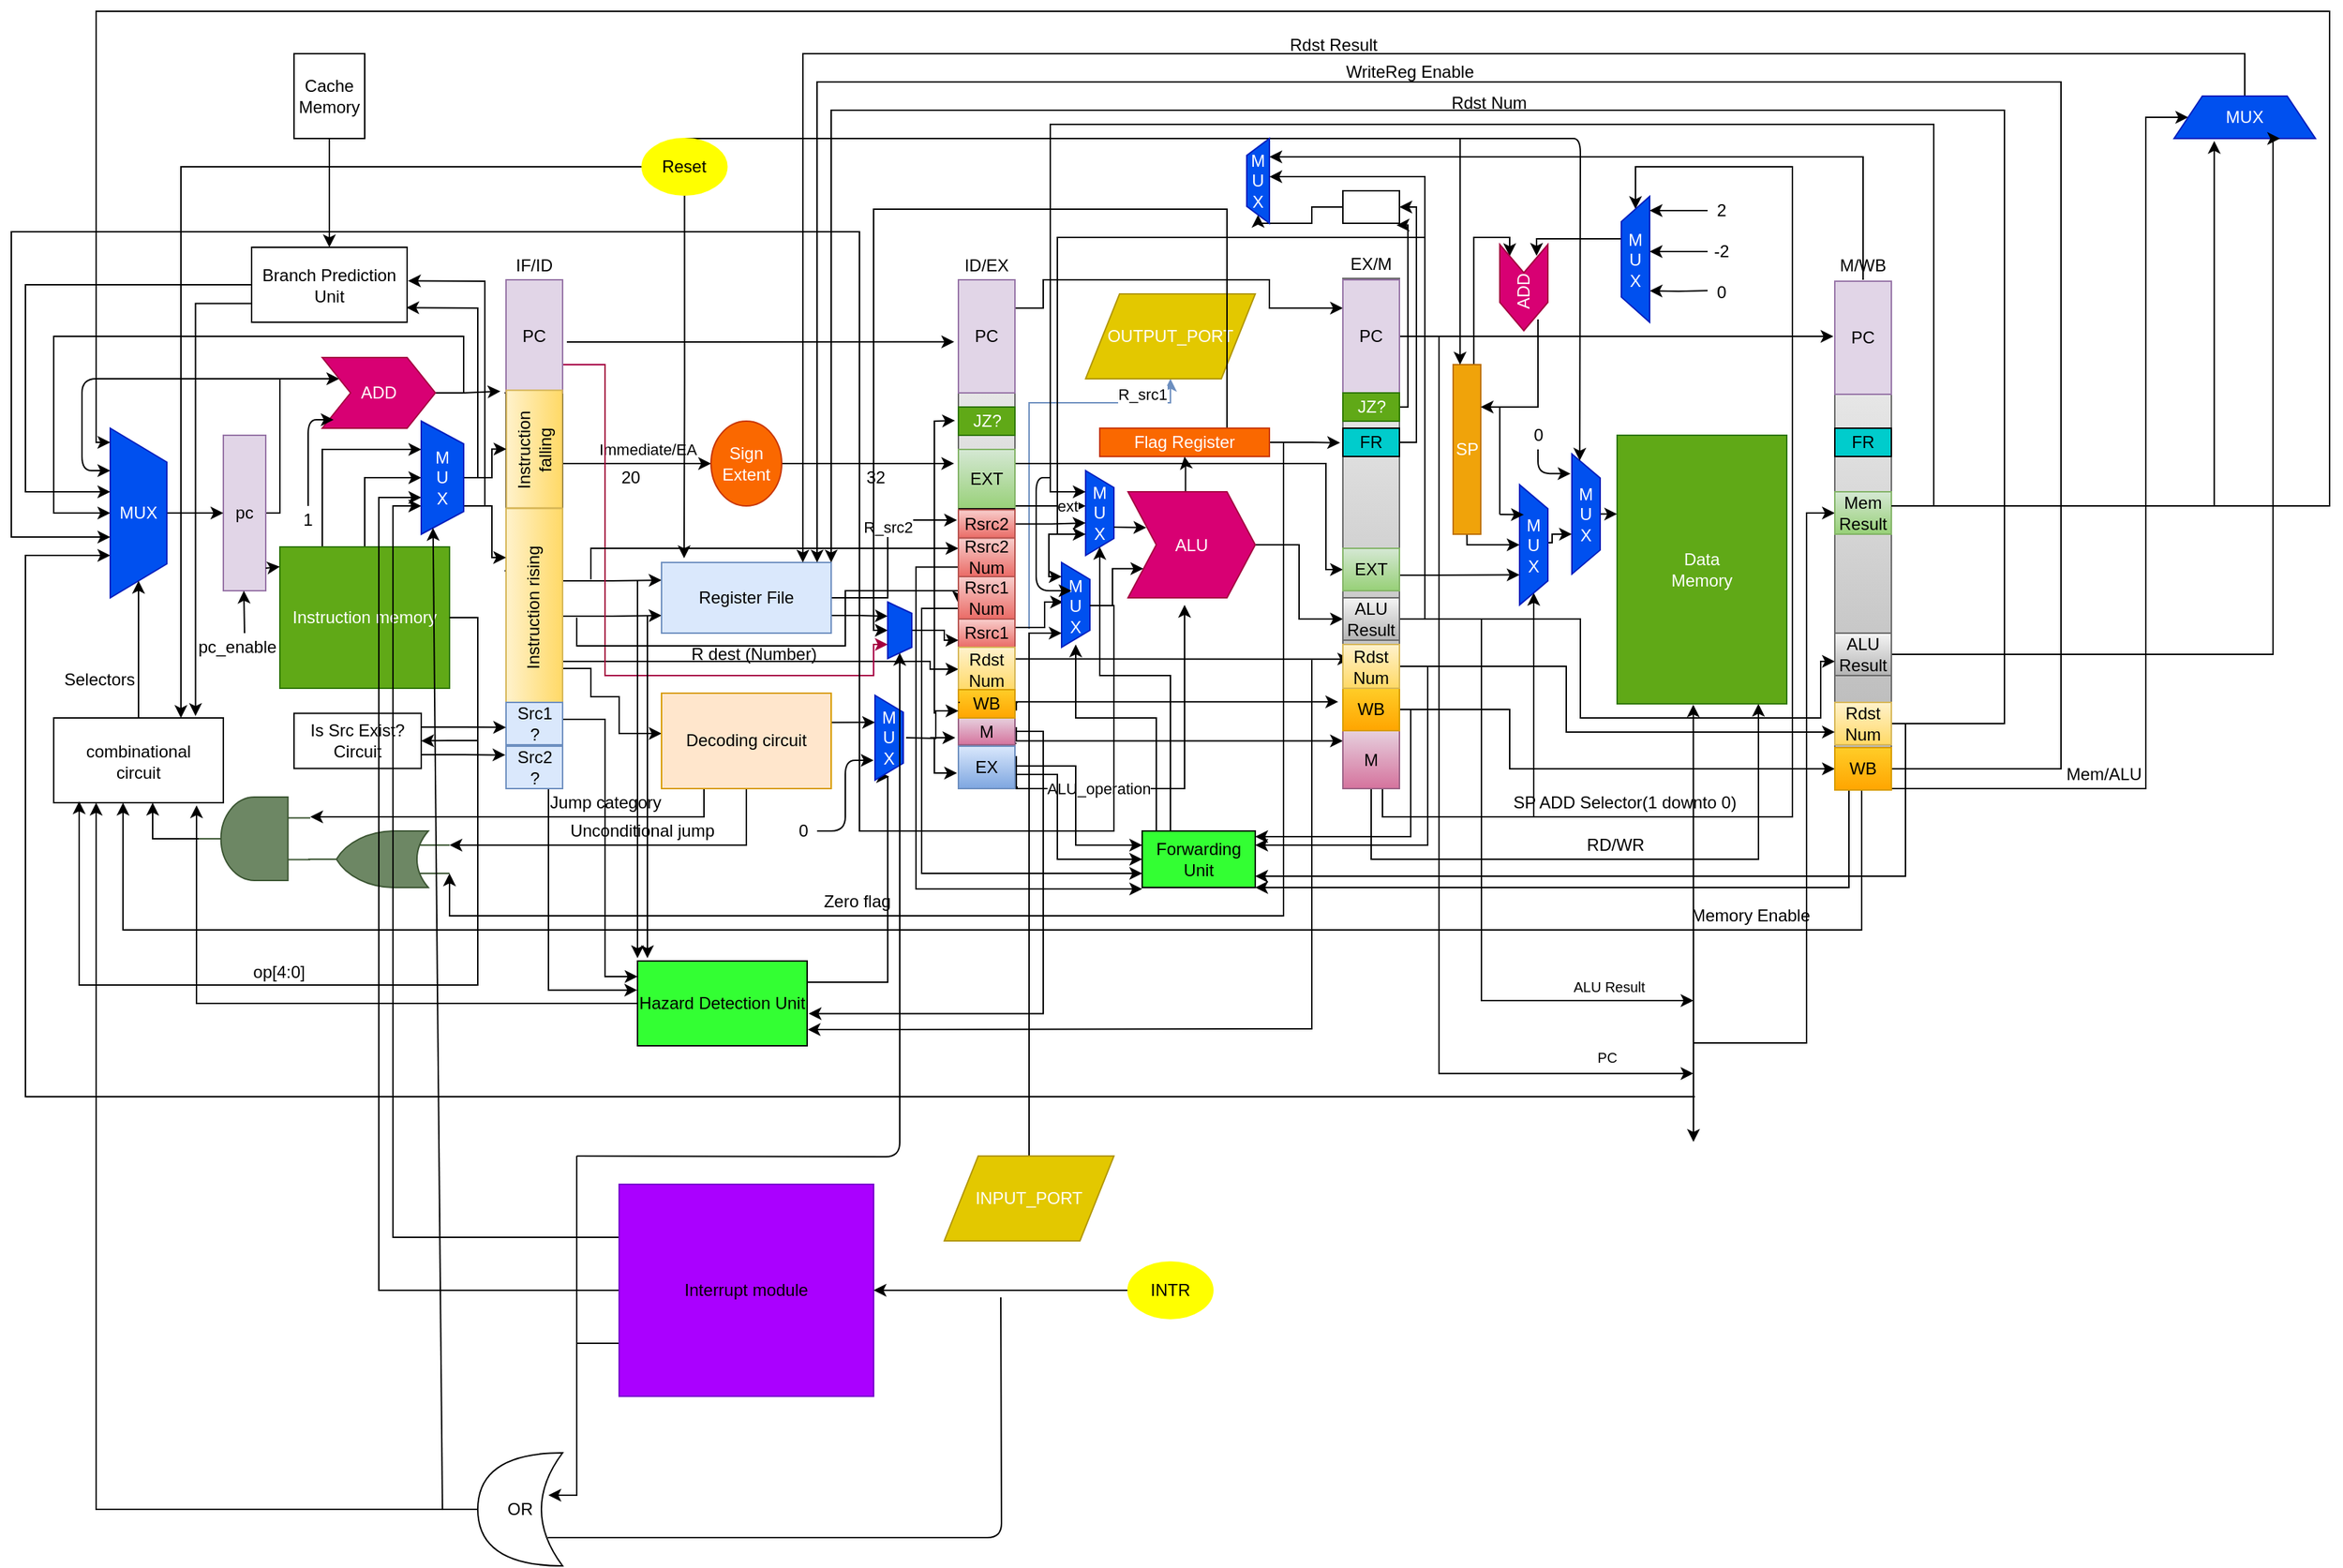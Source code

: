 <mxfile version="12.9.8" type="device"><diagram id="LX_nMV4S_PJ2llrWWPHS" name="pipline processor diagram"><mxGraphModel dx="593" dy="1148" grid="1" gridSize="10" guides="1" tooltips="1" connect="1" arrows="1" fold="1" page="1" pageScale="1" pageWidth="1100" pageHeight="850" math="0" shadow="0"><root><mxCell id="0"/><mxCell id="1" parent="0"/><mxCell id="4E08yybWWMkCYf9WOjVP-10" value="" style="edgeStyle=orthogonalEdgeStyle;rounded=0;orthogonalLoop=1;jettySize=auto;html=1;" parent="1" source="4E08yybWWMkCYf9WOjVP-5" target="4E08yybWWMkCYf9WOjVP-7" edge="1"><mxGeometry relative="1" as="geometry"><mxPoint x="250" y="245" as="targetPoint"/><Array as="points"><mxPoint x="200" y="245"/><mxPoint x="200" y="150"/></Array></mxGeometry></mxCell><mxCell id="4E08yybWWMkCYf9WOjVP-5" value="pc" style="rounded=0;whiteSpace=wrap;html=1;fillColor=#E1D5E7;strokeColor=#9673A6;" parent="1" vertex="1"><mxGeometry x="160" y="190" width="30" height="110" as="geometry"/></mxCell><mxCell id="4E08yybWWMkCYf9WOjVP-15" value="" style="edgeStyle=orthogonalEdgeStyle;rounded=0;orthogonalLoop=1;jettySize=auto;html=1;entryX=0.5;entryY=1;entryDx=0;entryDy=0;" parent="1" source="4E08yybWWMkCYf9WOjVP-7" target="4E08yybWWMkCYf9WOjVP-8" edge="1"><mxGeometry relative="1" as="geometry"><mxPoint x="50" y="230" as="targetPoint"/><Array as="points"><mxPoint x="330" y="160"/><mxPoint x="330" y="120"/><mxPoint x="40" y="120"/><mxPoint x="40" y="245"/></Array></mxGeometry></mxCell><mxCell id="4E08yybWWMkCYf9WOjVP-7" value="ADD" style="shape=step;perimeter=stepPerimeter;whiteSpace=wrap;html=1;fixedSize=1;fillColor=#d80073;strokeColor=#A50040;fontColor=#ffffff;" parent="1" vertex="1"><mxGeometry x="230" y="135" width="80" height="50" as="geometry"/></mxCell><mxCell id="4E08yybWWMkCYf9WOjVP-19" value="" style="edgeStyle=orthogonalEdgeStyle;rounded=0;orthogonalLoop=1;jettySize=auto;html=1;" parent="1" source="4E08yybWWMkCYf9WOjVP-8" edge="1"><mxGeometry relative="1" as="geometry"><mxPoint x="160" y="245" as="targetPoint"/></mxGeometry></mxCell><mxCell id="BlmAyrccgqfE3GmdUAsa-11" style="edgeStyle=orthogonalEdgeStyle;rounded=0;orthogonalLoop=1;jettySize=auto;html=1;exitX=0.75;exitY=1;exitDx=0;exitDy=0;entryX=0.75;entryY=1;entryDx=0;entryDy=0;" parent="1" target="4E08yybWWMkCYf9WOjVP-8" edge="1"><mxGeometry relative="1" as="geometry"><mxPoint x="61" y="283" as="targetPoint"/><mxPoint x="1201" y="658" as="sourcePoint"/><Array as="points"><mxPoint x="20" y="658"/><mxPoint x="20" y="275"/></Array></mxGeometry></mxCell><mxCell id="4E08yybWWMkCYf9WOjVP-8" value="MUX" style="shape=trapezoid;perimeter=trapezoidPerimeter;whiteSpace=wrap;html=1;direction=south;fillColor=#0050ef;strokeColor=#001DBC;fontColor=#ffffff;" parent="1" vertex="1"><mxGeometry x="80" y="185" width="40" height="120" as="geometry"/></mxCell><mxCell id="4E08yybWWMkCYf9WOjVP-11" value="" style="endArrow=classic;html=1;entryX=0.1;entryY=0.88;entryDx=0;entryDy=0;entryPerimeter=0;" parent="1" target="4E08yybWWMkCYf9WOjVP-7" edge="1"><mxGeometry width="50" height="50" relative="1" as="geometry"><mxPoint x="220" y="240" as="sourcePoint"/><mxPoint x="400" y="220" as="targetPoint"/><Array as="points"><mxPoint x="220" y="179"/></Array></mxGeometry></mxCell><mxCell id="4E08yybWWMkCYf9WOjVP-24" value="1" style="text;html=1;strokeColor=none;fillColor=none;align=center;verticalAlign=middle;whiteSpace=wrap;rounded=0;" parent="1" vertex="1"><mxGeometry x="200" y="240" width="40" height="20" as="geometry"/></mxCell><mxCell id="4E08yybWWMkCYf9WOjVP-25" value="" style="endArrow=classic;html=1;" parent="1" edge="1"><mxGeometry width="50" height="50" relative="1" as="geometry"><mxPoint x="175" y="330" as="sourcePoint"/><mxPoint x="174.5" y="300" as="targetPoint"/></mxGeometry></mxCell><mxCell id="4E08yybWWMkCYf9WOjVP-27" value="pc_enable" style="text;html=1;strokeColor=none;fillColor=none;align=center;verticalAlign=middle;whiteSpace=wrap;rounded=0;" parent="1" vertex="1"><mxGeometry x="150" y="330" width="40" height="20" as="geometry"/></mxCell><mxCell id="4E08yybWWMkCYf9WOjVP-80" style="edgeStyle=orthogonalEdgeStyle;rounded=0;orthogonalLoop=1;jettySize=auto;html=1;exitX=1;exitY=0.75;exitDx=0;exitDy=0;" parent="1" edge="1"><mxGeometry relative="1" as="geometry"><mxPoint x="470" y="401" as="targetPoint"/><Array as="points"><mxPoint x="400" y="355"/><mxPoint x="420" y="355"/><mxPoint x="420" y="375"/><mxPoint x="440" y="375"/><mxPoint x="440" y="401"/></Array><mxPoint x="400" y="345" as="sourcePoint"/></mxGeometry></mxCell><mxCell id="4E08yybWWMkCYf9WOjVP-91" value="Immediate/EA" style="edgeStyle=orthogonalEdgeStyle;rounded=0;orthogonalLoop=1;jettySize=auto;html=1;exitX=1;exitY=0.25;exitDx=0;exitDy=0;" parent="1" source="4E08yybWWMkCYf9WOjVP-29" target="4E08yybWWMkCYf9WOjVP-90" edge="1"><mxGeometry x="0.379" y="10" relative="1" as="geometry"><Array as="points"><mxPoint x="400" y="210"/></Array><mxPoint as="offset"/></mxGeometry></mxCell><mxCell id="4E08yybWWMkCYf9WOjVP-109" style="edgeStyle=orthogonalEdgeStyle;rounded=0;orthogonalLoop=1;jettySize=auto;html=1;exitX=1;exitY=0.75;exitDx=0;exitDy=0;entryX=0;entryY=0.75;entryDx=0;entryDy=0;" parent="1" source="4E08yybWWMkCYf9WOjVP-29" target="4E08yybWWMkCYf9WOjVP-64" edge="1"><mxGeometry relative="1" as="geometry"><Array as="points"><mxPoint x="400" y="318"/><mxPoint x="435" y="318"/></Array></mxGeometry></mxCell><mxCell id="4E08yybWWMkCYf9WOjVP-112" style="edgeStyle=orthogonalEdgeStyle;rounded=0;orthogonalLoop=1;jettySize=auto;html=1;exitX=1;exitY=0.5;exitDx=0;exitDy=0;entryX=0;entryY=0.25;entryDx=0;entryDy=0;" parent="1" source="4E08yybWWMkCYf9WOjVP-29" target="4E08yybWWMkCYf9WOjVP-64" edge="1"><mxGeometry relative="1" as="geometry"><Array as="points"><mxPoint x="400" y="293"/><mxPoint x="435" y="293"/></Array></mxGeometry></mxCell><mxCell id="4E08yybWWMkCYf9WOjVP-113" style="edgeStyle=orthogonalEdgeStyle;rounded=0;orthogonalLoop=1;jettySize=auto;html=1;exitX=1;exitY=0.75;exitDx=0;exitDy=0;entryX=0;entryY=0.5;entryDx=0;entryDy=0;" parent="1" source="4E08yybWWMkCYf9WOjVP-29" target="2OBK5qv-GfiWQ9ZiYsGk-57" edge="1"><mxGeometry relative="1" as="geometry"><Array as="points"><mxPoint x="660" y="350"/></Array><mxPoint x="677" y="350" as="targetPoint"/></mxGeometry></mxCell><mxCell id="4E08yybWWMkCYf9WOjVP-114" value="R dest (Number)" style="text;html=1;align=center;verticalAlign=middle;resizable=0;points=[];" parent="4E08yybWWMkCYf9WOjVP-113" vertex="1" connectable="0"><mxGeometry x="-0.649" y="-1" relative="1" as="geometry"><mxPoint x="85" y="-6.0" as="offset"/></mxGeometry></mxCell><mxCell id="BlmAyrccgqfE3GmdUAsa-72" style="edgeStyle=orthogonalEdgeStyle;rounded=0;orthogonalLoop=1;jettySize=auto;html=1;exitX=0.75;exitY=1;exitDx=0;exitDy=0;entryX=-0.002;entryY=0.343;entryDx=0;entryDy=0;entryPerimeter=0;" parent="1" source="4E08yybWWMkCYf9WOjVP-29" target="BlmAyrccgqfE3GmdUAsa-53" edge="1"><mxGeometry relative="1" as="geometry"/></mxCell><mxCell id="4E08yybWWMkCYf9WOjVP-29" value="" style="rounded=0;whiteSpace=wrap;html=1;" parent="1" vertex="1"><mxGeometry x="360" y="80" width="40" height="360" as="geometry"/></mxCell><mxCell id="4E08yybWWMkCYf9WOjVP-30" value="IF/ID" style="text;html=1;strokeColor=none;fillColor=none;align=center;verticalAlign=middle;whiteSpace=wrap;rounded=0;" parent="1" vertex="1"><mxGeometry x="360" y="60" width="40" height="20" as="geometry"/></mxCell><mxCell id="4E08yybWWMkCYf9WOjVP-31" value="" style="endArrow=classic;html=1;entryX=0.25;entryY=1;entryDx=0;entryDy=0;" parent="1" target="4E08yybWWMkCYf9WOjVP-8" edge="1"><mxGeometry width="50" height="50" relative="1" as="geometry"><mxPoint x="200" y="150" as="sourcePoint"/><mxPoint x="70" y="150" as="targetPoint"/><Array as="points"><mxPoint x="60" y="150"/><mxPoint x="60" y="215"/></Array></mxGeometry></mxCell><mxCell id="4E08yybWWMkCYf9WOjVP-34" value="Selectors" style="text;html=1;strokeColor=none;fillColor=none;align=center;verticalAlign=middle;whiteSpace=wrap;rounded=0;" parent="1" vertex="1"><mxGeometry x="30" y="352.5" width="85" height="20" as="geometry"/></mxCell><mxCell id="4E08yybWWMkCYf9WOjVP-35" value="" style="endArrow=classic;html=1;entryX=-0.1;entryY=0.219;entryDx=0;entryDy=0;entryPerimeter=0;" parent="1" target="4E08yybWWMkCYf9WOjVP-29" edge="1"><mxGeometry width="50" height="50" relative="1" as="geometry"><mxPoint x="330" y="160" as="sourcePoint"/><mxPoint x="390" y="230" as="targetPoint"/></mxGeometry></mxCell><mxCell id="4E08yybWWMkCYf9WOjVP-36" value="" style="endArrow=none;html=1;" parent="1" edge="1"><mxGeometry width="50" height="50" relative="1" as="geometry"><mxPoint x="359" y="160" as="sourcePoint"/><mxPoint x="400" y="160" as="targetPoint"/></mxGeometry></mxCell><mxCell id="mLqh3PJ9xzcNN4brV6Km-21" style="edgeStyle=orthogonalEdgeStyle;rounded=0;orthogonalLoop=1;jettySize=auto;html=1;exitX=1;exitY=0.75;exitDx=0;exitDy=0;entryX=0.75;entryY=1;entryDx=0;entryDy=0;fillColor=#d80073;strokeColor=#A50040;" parent="1" source="4E08yybWWMkCYf9WOjVP-37" target="mLqh3PJ9xzcNN4brV6Km-19" edge="1"><mxGeometry relative="1" as="geometry"><Array as="points"><mxPoint x="430" y="140"/><mxPoint x="430" y="360"/><mxPoint x="620" y="360"/><mxPoint x="620" y="338"/></Array></mxGeometry></mxCell><mxCell id="4E08yybWWMkCYf9WOjVP-37" value="PC" style="text;html=1;strokeColor=#9673A6;fillColor=#E1D5E7;align=center;verticalAlign=middle;whiteSpace=wrap;rounded=0;" parent="1" vertex="1"><mxGeometry x="360" y="80" width="40" height="80" as="geometry"/></mxCell><mxCell id="4E08yybWWMkCYf9WOjVP-38" value="" style="endArrow=none;html=1;exitX=-0.025;exitY=0.572;exitDx=0;exitDy=0;exitPerimeter=0;" parent="1" source="4E08yybWWMkCYf9WOjVP-29" edge="1"><mxGeometry width="50" height="50" relative="1" as="geometry"><mxPoint x="360" y="296" as="sourcePoint"/><mxPoint x="400" y="286" as="targetPoint"/></mxGeometry></mxCell><mxCell id="BlmAyrccgqfE3GmdUAsa-36" style="edgeStyle=orthogonalEdgeStyle;rounded=0;orthogonalLoop=1;jettySize=auto;html=1;" parent="1" edge="1"><mxGeometry relative="1" as="geometry"><mxPoint x="410" y="319" as="sourcePoint"/><mxPoint x="680" y="309" as="targetPoint"/><Array as="points"><mxPoint x="410" y="339"/><mxPoint x="600" y="339"/><mxPoint x="600" y="300"/><mxPoint x="680" y="300"/></Array></mxGeometry></mxCell><mxCell id="BlmAyrccgqfE3GmdUAsa-37" style="edgeStyle=orthogonalEdgeStyle;rounded=0;orthogonalLoop=1;jettySize=auto;html=1;entryX=0;entryY=0.25;entryDx=0;entryDy=0;" parent="1" target="BlmAyrccgqfE3GmdUAsa-30" edge="1"><mxGeometry relative="1" as="geometry"><mxPoint x="420" y="292" as="sourcePoint"/><mxPoint x="680" y="271.562" as="targetPoint"/><Array as="points"><mxPoint x="420" y="270"/><mxPoint x="680" y="270"/></Array></mxGeometry></mxCell><mxCell id="4E08yybWWMkCYf9WOjVP-41" value="&lt;div&gt;Instruction rising&lt;/div&gt;" style="text;html=1;strokeColor=#d6b656;fillColor=#fff2cc;align=center;verticalAlign=middle;whiteSpace=wrap;rounded=0;rotation=270;gradientColor=#ffd966;" parent="1" vertex="1"><mxGeometry x="310.47" y="291.29" width="139.07" height="40" as="geometry"/></mxCell><mxCell id="4E08yybWWMkCYf9WOjVP-42" value="Instruction falling" style="text;html=1;strokeColor=#d6b656;fillColor=#fff2cc;align=center;verticalAlign=middle;whiteSpace=wrap;rounded=0;rotation=270;gradientColor=#ffd966;" parent="1" vertex="1"><mxGeometry x="338.38" y="180" width="83.25" height="39.55" as="geometry"/></mxCell><mxCell id="mLqh3PJ9xzcNN4brV6Km-10" style="edgeStyle=orthogonalEdgeStyle;rounded=0;orthogonalLoop=1;jettySize=auto;html=1;exitX=0.25;exitY=0;exitDx=0;exitDy=0;entryX=0.25;entryY=1;entryDx=0;entryDy=0;" parent="1" source="4E08yybWWMkCYf9WOjVP-43" target="mLqh3PJ9xzcNN4brV6Km-8" edge="1"><mxGeometry relative="1" as="geometry"/></mxCell><mxCell id="mLqh3PJ9xzcNN4brV6Km-11" style="edgeStyle=orthogonalEdgeStyle;rounded=0;orthogonalLoop=1;jettySize=auto;html=1;exitX=0.5;exitY=0;exitDx=0;exitDy=0;entryX=0.5;entryY=1;entryDx=0;entryDy=0;" parent="1" source="4E08yybWWMkCYf9WOjVP-43" target="mLqh3PJ9xzcNN4brV6Km-8" edge="1"><mxGeometry relative="1" as="geometry"/></mxCell><mxCell id="4E08yybWWMkCYf9WOjVP-43" value="Instruction memory" style="rounded=0;whiteSpace=wrap;html=1;fillColor=#60a917;strokeColor=#2D7600;fontColor=#ffffff;" parent="1" vertex="1"><mxGeometry x="200" y="269" width="120" height="100" as="geometry"/></mxCell><mxCell id="4E08yybWWMkCYf9WOjVP-46" value="" style="endArrow=classic;html=1;entryX=0;entryY=0.14;entryDx=0;entryDy=0;entryPerimeter=0;" parent="1" target="4E08yybWWMkCYf9WOjVP-43" edge="1"><mxGeometry width="50" height="50" relative="1" as="geometry"><mxPoint x="190" y="284" as="sourcePoint"/><mxPoint x="390" y="200" as="targetPoint"/></mxGeometry></mxCell><mxCell id="4E08yybWWMkCYf9WOjVP-127" value="R_src1" style="edgeStyle=orthogonalEdgeStyle;rounded=0;orthogonalLoop=1;jettySize=auto;html=1;entryX=0.5;entryY=1;entryDx=0;entryDy=0;fillColor=#dae8fc;strokeColor=#6c8ebf;" parent="1" target="4E08yybWWMkCYf9WOjVP-126" edge="1"><mxGeometry x="0.92" y="20" relative="1" as="geometry"><mxPoint x="730" y="327" as="sourcePoint"/><Array as="points"><mxPoint x="730" y="167"/><mxPoint x="830" y="167"/></Array><mxPoint as="offset"/><mxPoint x="830" y="147" as="targetPoint"/></mxGeometry></mxCell><mxCell id="4E08yybWWMkCYf9WOjVP-144" value="ext" style="edgeStyle=orthogonalEdgeStyle;rounded=0;orthogonalLoop=1;jettySize=auto;html=1;exitX=0.996;exitY=0.546;exitDx=0;exitDy=0;exitPerimeter=0;entryX=0.417;entryY=1;entryDx=0;entryDy=0;entryPerimeter=0;" parent="1" source="4E08yybWWMkCYf9WOjVP-145" target="4E08yybWWMkCYf9WOjVP-135" edge="1"><mxGeometry x="0.6" relative="1" as="geometry"><Array as="points"><mxPoint x="720" y="240"/></Array><mxPoint as="offset"/><mxPoint x="760" y="240" as="targetPoint"/></mxGeometry></mxCell><mxCell id="4E08yybWWMkCYf9WOjVP-48" value="&lt;div&gt;&lt;br&gt;&lt;/div&gt;&lt;div&gt;&lt;br&gt;&lt;/div&gt;" style="rounded=0;whiteSpace=wrap;html=1;gradientColor=#b3b3b3;fillColor=#f5f5f5;strokeColor=#666666;" parent="1" vertex="1"><mxGeometry x="680" y="80" width="40" height="360" as="geometry"/></mxCell><mxCell id="4E08yybWWMkCYf9WOjVP-49" value="ID/EX" style="text;html=1;strokeColor=none;fillColor=none;align=center;verticalAlign=middle;whiteSpace=wrap;rounded=0;" parent="1" vertex="1"><mxGeometry x="680" y="60" width="40" height="20" as="geometry"/></mxCell><mxCell id="4E08yybWWMkCYf9WOjVP-59" value="" style="endArrow=classic;html=1;entryX=-0.075;entryY=0.122;entryDx=0;entryDy=0;entryPerimeter=0;" parent="1" target="4E08yybWWMkCYf9WOjVP-48" edge="1"><mxGeometry width="50" height="50" relative="1" as="geometry"><mxPoint x="403" y="124" as="sourcePoint"/><mxPoint x="320" y="250" as="targetPoint"/></mxGeometry></mxCell><mxCell id="4E08yybWWMkCYf9WOjVP-60" value="" style="endArrow=none;html=1;entryX=1;entryY=0.222;entryDx=0;entryDy=0;entryPerimeter=0;" parent="1" target="4E08yybWWMkCYf9WOjVP-48" edge="1"><mxGeometry width="50" height="50" relative="1" as="geometry"><mxPoint x="681" y="160" as="sourcePoint"/><mxPoint x="400" y="250" as="targetPoint"/></mxGeometry></mxCell><mxCell id="4E08yybWWMkCYf9WOjVP-83" value="R_src2" style="edgeStyle=orthogonalEdgeStyle;rounded=0;orthogonalLoop=1;jettySize=auto;html=1;exitX=1;exitY=0.5;exitDx=0;exitDy=0;" parent="1" source="4E08yybWWMkCYf9WOjVP-64" edge="1"><mxGeometry x="0.25" relative="1" as="geometry"><mxPoint x="679" y="250" as="targetPoint"/><Array as="points"><mxPoint x="630" y="305"/><mxPoint x="630" y="250"/></Array><mxPoint as="offset"/></mxGeometry></mxCell><mxCell id="mLqh3PJ9xzcNN4brV6Km-20" style="edgeStyle=orthogonalEdgeStyle;rounded=0;orthogonalLoop=1;jettySize=auto;html=1;exitX=1;exitY=0.75;exitDx=0;exitDy=0;entryX=0.25;entryY=1;entryDx=0;entryDy=0;" parent="1" source="4E08yybWWMkCYf9WOjVP-64" target="mLqh3PJ9xzcNN4brV6Km-19" edge="1"><mxGeometry relative="1" as="geometry"/></mxCell><mxCell id="4E08yybWWMkCYf9WOjVP-64" value="Register File" style="rounded=0;whiteSpace=wrap;html=1;fillColor=#dae8fc;strokeColor=#6c8ebf;" parent="1" vertex="1"><mxGeometry x="470" y="280" width="120" height="50" as="geometry"/></mxCell><mxCell id="4E08yybWWMkCYf9WOjVP-76" style="edgeStyle=orthogonalEdgeStyle;rounded=0;orthogonalLoop=1;jettySize=auto;html=1;entryX=-0.025;entryY=0.906;entryDx=0;entryDy=0;entryPerimeter=0;exitX=1;exitY=0.5;exitDx=0;exitDy=0;" parent="1" edge="1"><mxGeometry relative="1" as="geometry"><mxPoint x="590" y="393.25" as="sourcePoint"/><mxPoint x="621" y="393.16" as="targetPoint"/><Array as="points"><mxPoint x="577" y="393"/></Array></mxGeometry></mxCell><mxCell id="4E08yybWWMkCYf9WOjVP-174" style="edgeStyle=orthogonalEdgeStyle;rounded=0;orthogonalLoop=1;jettySize=auto;html=1;exitX=0.25;exitY=1;exitDx=0;exitDy=0;" parent="1" source="4E08yybWWMkCYf9WOjVP-72" target="4E08yybWWMkCYf9WOjVP-177" edge="1"><mxGeometry relative="1" as="geometry"><mxPoint x="410" y="460" as="targetPoint"/><Array as="points"><mxPoint x="500" y="460"/></Array></mxGeometry></mxCell><mxCell id="4E08yybWWMkCYf9WOjVP-182" value="Jump category" style="text;html=1;align=center;verticalAlign=middle;resizable=0;points=[];" parent="4E08yybWWMkCYf9WOjVP-174" vertex="1" connectable="0"><mxGeometry x="-0.261" y="2" relative="1" as="geometry"><mxPoint x="20" y="-12" as="offset"/></mxGeometry></mxCell><mxCell id="4E08yybWWMkCYf9WOjVP-175" style="edgeStyle=orthogonalEdgeStyle;rounded=0;orthogonalLoop=1;jettySize=auto;html=1;exitX=0.5;exitY=1;exitDx=0;exitDy=0;" parent="1" source="4E08yybWWMkCYf9WOjVP-72" edge="1"><mxGeometry relative="1" as="geometry"><mxPoint x="320" y="480" as="targetPoint"/><Array as="points"><mxPoint x="530" y="480"/></Array></mxGeometry></mxCell><mxCell id="4E08yybWWMkCYf9WOjVP-181" value="Unconditional jump" style="text;html=1;align=center;verticalAlign=middle;resizable=0;points=[];" parent="4E08yybWWMkCYf9WOjVP-175" vertex="1" connectable="0"><mxGeometry x="-0.066" relative="1" as="geometry"><mxPoint x="2" y="-10" as="offset"/></mxGeometry></mxCell><mxCell id="4E08yybWWMkCYf9WOjVP-72" value="Decoding circuit" style="rounded=0;whiteSpace=wrap;html=1;fillColor=#ffe6cc;strokeColor=#d79b00;" parent="1" vertex="1"><mxGeometry x="470" y="372.5" width="120" height="67.5" as="geometry"/></mxCell><mxCell id="4E08yybWWMkCYf9WOjVP-170" style="edgeStyle=orthogonalEdgeStyle;rounded=0;orthogonalLoop=1;jettySize=auto;html=1;exitX=1;exitY=0.25;exitDx=0;exitDy=0;entryX=0;entryY=0.25;entryDx=0;entryDy=0;" parent="1" source="4E08yybWWMkCYf9WOjVP-77" target="4E08yybWWMkCYf9WOjVP-169" edge="1"><mxGeometry relative="1" as="geometry"><Array as="points"><mxPoint x="740" y="100"/><mxPoint x="740" y="80"/><mxPoint x="900" y="80"/><mxPoint x="900" y="100"/></Array></mxGeometry></mxCell><mxCell id="4E08yybWWMkCYf9WOjVP-77" value="PC" style="text;html=1;strokeColor=#9673a6;fillColor=#e1d5e7;align=center;verticalAlign=middle;whiteSpace=wrap;rounded=0;" parent="1" vertex="1"><mxGeometry x="680" y="80" width="40" height="80" as="geometry"/></mxCell><mxCell id="4E08yybWWMkCYf9WOjVP-92" style="edgeStyle=orthogonalEdgeStyle;rounded=0;orthogonalLoop=1;jettySize=auto;html=1;exitX=1;exitY=0.5;exitDx=0;exitDy=0;entryX=-0.075;entryY=0.361;entryDx=0;entryDy=0;entryPerimeter=0;" parent="1" source="4E08yybWWMkCYf9WOjVP-90" target="4E08yybWWMkCYf9WOjVP-48" edge="1"><mxGeometry relative="1" as="geometry"/></mxCell><mxCell id="4E08yybWWMkCYf9WOjVP-90" value="&lt;div&gt;Sign &lt;br&gt;&lt;/div&gt;&lt;div&gt;Extent&lt;/div&gt;" style="ellipse;whiteSpace=wrap;html=1;fillColor=#fa6800;strokeColor=#C73500;fontColor=#ffffff;" parent="1" vertex="1"><mxGeometry x="505" y="180" width="50" height="60" as="geometry"/></mxCell><mxCell id="4E08yybWWMkCYf9WOjVP-93" value="20&amp;nbsp; &amp;nbsp; &amp;nbsp; &amp;nbsp; &amp;nbsp; &amp;nbsp; &amp;nbsp; &amp;nbsp; &amp;nbsp; &amp;nbsp; &amp;nbsp; &amp;nbsp; &amp;nbsp; &amp;nbsp; &amp;nbsp; &amp;nbsp; &amp;nbsp; &amp;nbsp; &amp;nbsp; &amp;nbsp; &amp;nbsp; &amp;nbsp; &amp;nbsp; &amp;nbsp; 32" style="text;html=1;strokeColor=none;fillColor=none;align=center;verticalAlign=middle;whiteSpace=wrap;rounded=0;" parent="1" vertex="1"><mxGeometry x="430" y="210" width="210" height="20" as="geometry"/></mxCell><mxCell id="4E08yybWWMkCYf9WOjVP-95" value="" style="endArrow=none;html=1;" parent="1" source="4E08yybWWMkCYf9WOjVP-100" edge="1"><mxGeometry width="50" height="50" relative="1" as="geometry"><mxPoint x="681" y="379" as="sourcePoint"/><mxPoint x="722" y="379" as="targetPoint"/></mxGeometry></mxCell><mxCell id="4E08yybWWMkCYf9WOjVP-98" value="" style="endArrow=none;html=1;" parent="1" edge="1"><mxGeometry width="50" height="50" relative="1" as="geometry"><mxPoint x="680" y="408" as="sourcePoint"/><mxPoint x="721" y="408" as="targetPoint"/></mxGeometry></mxCell><mxCell id="4E08yybWWMkCYf9WOjVP-116" style="edgeStyle=orthogonalEdgeStyle;rounded=0;orthogonalLoop=1;jettySize=auto;html=1;exitX=1;exitY=0.25;exitDx=0;exitDy=0;entryX=-0.083;entryY=0.86;entryDx=0;entryDy=0;entryPerimeter=0;" parent="1" edge="1"><mxGeometry relative="1" as="geometry"><Array as="points"><mxPoint x="721" y="379"/></Array><mxPoint x="721" y="384.75" as="sourcePoint"/><mxPoint x="948.68" y="378.6" as="targetPoint"/></mxGeometry></mxCell><mxCell id="fKKYeoiRg28k1ptRf3ZL-7" style="edgeStyle=orthogonalEdgeStyle;rounded=0;orthogonalLoop=1;jettySize=auto;html=1;exitX=1;exitY=0.5;exitDx=0;exitDy=0;entryX=0;entryY=0.25;entryDx=0;entryDy=0;" parent="1" edge="1"><mxGeometry relative="1" as="geometry"><mxPoint x="721" y="396.5" as="sourcePoint"/><mxPoint x="952" y="406.25" as="targetPoint"/><Array as="points"><mxPoint x="721" y="406"/></Array></mxGeometry></mxCell><mxCell id="BlmAyrccgqfE3GmdUAsa-64" style="edgeStyle=orthogonalEdgeStyle;rounded=0;orthogonalLoop=1;jettySize=auto;html=1;exitX=1;exitY=0.5;exitDx=0;exitDy=0;entryX=1.009;entryY=0.62;entryDx=0;entryDy=0;entryPerimeter=0;" parent="1" source="4E08yybWWMkCYf9WOjVP-101" target="BlmAyrccgqfE3GmdUAsa-53" edge="1"><mxGeometry relative="1" as="geometry"><mxPoint x="610" y="600" as="targetPoint"/><Array as="points"><mxPoint x="740" y="399"/><mxPoint x="740" y="599"/></Array></mxGeometry></mxCell><mxCell id="4E08yybWWMkCYf9WOjVP-101" value="M" style="text;html=1;strokeColor=#996185;fillColor=#e6d0de;align=center;verticalAlign=middle;whiteSpace=wrap;rounded=0;gradientColor=#d5739d;" parent="1" vertex="1"><mxGeometry x="680" y="390" width="40" height="19" as="geometry"/></mxCell><mxCell id="4E08yybWWMkCYf9WOjVP-102" value="" style="endArrow=none;html=1;" parent="1" edge="1"><mxGeometry width="50" height="50" relative="1" as="geometry"><mxPoint x="681" y="439" as="sourcePoint"/><mxPoint x="722" y="439" as="targetPoint"/></mxGeometry></mxCell><mxCell id="4E08yybWWMkCYf9WOjVP-124" value="ALU_operation" style="edgeStyle=orthogonalEdgeStyle;rounded=0;orthogonalLoop=1;jettySize=auto;html=1;exitX=1;exitY=0.5;exitDx=0;exitDy=0;" parent="1" source="4E08yybWWMkCYf9WOjVP-105" edge="1"><mxGeometry x="-0.446" relative="1" as="geometry"><mxPoint x="840" y="310" as="targetPoint"/><Array as="points"><mxPoint x="721" y="440"/><mxPoint x="840" y="440"/></Array><mxPoint as="offset"/></mxGeometry></mxCell><mxCell id="fKKYeoiRg28k1ptRf3ZL-39" style="edgeStyle=orthogonalEdgeStyle;rounded=0;orthogonalLoop=1;jettySize=auto;html=1;exitX=1;exitY=0.25;exitDx=0;exitDy=0;entryX=0;entryY=0.25;entryDx=0;entryDy=0;" parent="1" source="4E08yybWWMkCYf9WOjVP-105" target="BlmAyrccgqfE3GmdUAsa-24" edge="1"><mxGeometry relative="1" as="geometry"><mxPoint x="780" y="338" as="targetPoint"/><Array as="points"><mxPoint x="721" y="424"/><mxPoint x="763" y="424"/><mxPoint x="763" y="480"/></Array></mxGeometry></mxCell><mxCell id="fKKYeoiRg28k1ptRf3ZL-41" style="edgeStyle=orthogonalEdgeStyle;rounded=0;orthogonalLoop=1;jettySize=auto;html=1;exitX=1;exitY=0.5;exitDx=0;exitDy=0;entryX=0;entryY=0.5;entryDx=0;entryDy=0;" parent="1" source="4E08yybWWMkCYf9WOjVP-105" target="BlmAyrccgqfE3GmdUAsa-24" edge="1"><mxGeometry relative="1" as="geometry"><mxPoint x="780" y="280" as="targetPoint"/><Array as="points"><mxPoint x="720" y="430"/><mxPoint x="750" y="430"/><mxPoint x="750" y="490"/></Array></mxGeometry></mxCell><mxCell id="4E08yybWWMkCYf9WOjVP-105" value="EX" style="text;html=1;align=center;verticalAlign=middle;whiteSpace=wrap;rounded=0;gradientColor=#7ea6e0;fillColor=#dae8fc;strokeColor=#6c8ebf;" parent="1" vertex="1"><mxGeometry x="680" y="410" width="40" height="30" as="geometry"/></mxCell><mxCell id="4E08yybWWMkCYf9WOjVP-130" style="edgeStyle=orthogonalEdgeStyle;rounded=0;orthogonalLoop=1;jettySize=auto;html=1;exitX=1;exitY=0.5;exitDx=0;exitDy=0;entryX=0;entryY=0.5;entryDx=0;entryDy=0;" parent="1" source="4E08yybWWMkCYf9WOjVP-118" target="4E08yybWWMkCYf9WOjVP-129" edge="1"><mxGeometry relative="1" as="geometry"><Array as="points"><mxPoint x="1070" y="384"/><mxPoint x="1070" y="426"/></Array></mxGeometry></mxCell><mxCell id="4E08yybWWMkCYf9WOjVP-171" style="edgeStyle=orthogonalEdgeStyle;rounded=0;orthogonalLoop=1;jettySize=auto;html=1;entryX=0.75;entryY=1;entryDx=0;entryDy=0;" parent="1" edge="1"><mxGeometry relative="1" as="geometry"><mxPoint x="80.0" y="262" as="targetPoint"/><mxPoint x="790" y="310" as="sourcePoint"/><Array as="points"><mxPoint x="790" y="470"/><mxPoint x="610" y="470"/><mxPoint x="610" y="46"/><mxPoint x="10" y="46"/><mxPoint x="10" y="262"/></Array></mxGeometry></mxCell><mxCell id="4E08yybWWMkCYf9WOjVP-172" style="edgeStyle=orthogonalEdgeStyle;rounded=0;orthogonalLoop=1;jettySize=auto;html=1;" parent="1" edge="1"><mxGeometry relative="1" as="geometry"><mxPoint x="320" y="500" as="targetPoint"/><mxPoint x="910" y="195" as="sourcePoint"/><Array as="points"><mxPoint x="910" y="530"/><mxPoint x="320" y="530"/></Array></mxGeometry></mxCell><mxCell id="4E08yybWWMkCYf9WOjVP-180" value="Zero flag" style="text;html=1;align=center;verticalAlign=middle;resizable=0;points=[];" parent="4E08yybWWMkCYf9WOjVP-172" vertex="1" connectable="0"><mxGeometry x="0.406" y="-1" relative="1" as="geometry"><mxPoint x="34" y="-9" as="offset"/></mxGeometry></mxCell><mxCell id="4E08yybWWMkCYf9WOjVP-196" style="edgeStyle=orthogonalEdgeStyle;rounded=0;orthogonalLoop=1;jettySize=auto;html=1;exitX=1;exitY=0.75;exitDx=0;exitDy=0;entryX=0.75;entryY=1;entryDx=0;entryDy=0;" parent="1" source="4E08yybWWMkCYf9WOjVP-115" target="4E08yybWWMkCYf9WOjVP-190" edge="1"><mxGeometry relative="1" as="geometry"><Array as="points"><mxPoint x="1000" y="289"/><mxPoint x="1060" y="289"/></Array><mxPoint x="1060" y="289" as="targetPoint"/></mxGeometry></mxCell><mxCell id="4E08yybWWMkCYf9WOjVP-115" value="" style="rounded=0;whiteSpace=wrap;html=1;gradientColor=#b3b3b3;fillColor=#f5f5f5;strokeColor=#666666;" parent="1" vertex="1"><mxGeometry x="952" y="79" width="40" height="360" as="geometry"/></mxCell><mxCell id="2OBK5qv-GfiWQ9ZiYsGk-33" style="edgeStyle=orthogonalEdgeStyle;rounded=0;orthogonalLoop=1;jettySize=auto;html=1;endSize=6;strokeWidth=1;entryX=1;entryY=0.5;entryDx=0;entryDy=0;exitX=1;exitY=0.5;exitDx=0;exitDy=0;" parent="1" source="4E08yybWWMkCYf9WOjVP-117" target="2OBK5qv-GfiWQ9ZiYsGk-2" edge="1"><mxGeometry relative="1" as="geometry"><mxPoint x="1690" as="targetPoint"/><Array as="points"><mxPoint x="980" y="420"/><mxPoint x="980" y="460"/><mxPoint x="1270" y="460"/><mxPoint x="1270"/><mxPoint x="1159"/></Array><mxPoint x="1000" y="420" as="sourcePoint"/></mxGeometry></mxCell><mxCell id="2OBK5qv-GfiWQ9ZiYsGk-34" value="SP ADD Selector(1 downto 0)" style="text;html=1;align=center;verticalAlign=middle;resizable=0;points=[];" parent="2OBK5qv-GfiWQ9ZiYsGk-33" vertex="1" connectable="0"><mxGeometry x="-0.543" y="-2" relative="1" as="geometry"><mxPoint x="7.5" y="-12" as="offset"/></mxGeometry></mxCell><mxCell id="fKKYeoiRg28k1ptRf3ZL-5" style="edgeStyle=orthogonalEdgeStyle;rounded=0;orthogonalLoop=1;jettySize=auto;html=1;exitX=0.5;exitY=1;exitDx=0;exitDy=0;entryX=0.833;entryY=1;entryDx=0;entryDy=0;entryPerimeter=0;" parent="1" source="4E08yybWWMkCYf9WOjVP-117" target="4E08yybWWMkCYf9WOjVP-183" edge="1"><mxGeometry relative="1" as="geometry"><Array as="points"><mxPoint x="972" y="490"/><mxPoint x="1246" y="490"/></Array><mxPoint x="1252" y="410" as="targetPoint"/></mxGeometry></mxCell><mxCell id="BlmAyrccgqfE3GmdUAsa-49" style="edgeStyle=orthogonalEdgeStyle;rounded=0;orthogonalLoop=1;jettySize=auto;html=1;entryX=1;entryY=0;entryDx=0;entryDy=0;" parent="1" edge="1"><mxGeometry relative="1" as="geometry"><mxPoint x="890" y="474" as="targetPoint"/><mxPoint x="1000" y="384" as="sourcePoint"/><Array as="points"><mxPoint x="1000" y="474"/></Array></mxGeometry></mxCell><mxCell id="4E08yybWWMkCYf9WOjVP-117" value="M" style="text;html=1;strokeColor=#996185;fillColor=#e6d0de;align=center;verticalAlign=middle;whiteSpace=wrap;rounded=0;gradientColor=#d5739d;" parent="1" vertex="1"><mxGeometry x="952" y="399" width="40" height="41" as="geometry"/></mxCell><mxCell id="4E08yybWWMkCYf9WOjVP-118" value="WB" style="text;html=1;strokeColor=#d79b00;fillColor=#ffcd28;align=center;verticalAlign=middle;whiteSpace=wrap;rounded=0;gradientColor=#ffa500;" parent="1" vertex="1"><mxGeometry x="952" y="369" width="40" height="30" as="geometry"/></mxCell><mxCell id="4E08yybWWMkCYf9WOjVP-150" style="edgeStyle=orthogonalEdgeStyle;rounded=0;orthogonalLoop=1;jettySize=auto;html=1;exitX=0.452;exitY=0.004;exitDx=0;exitDy=0;exitPerimeter=0;" parent="1" source="4E08yybWWMkCYf9WOjVP-119" target="4E08yybWWMkCYf9WOjVP-147" edge="1"><mxGeometry relative="1" as="geometry"><mxPoint x="845.059" y="210" as="targetPoint"/><Array as="points"/></mxGeometry></mxCell><mxCell id="2OBK5qv-GfiWQ9ZiYsGk-52" style="edgeStyle=orthogonalEdgeStyle;rounded=0;orthogonalLoop=1;jettySize=auto;html=1;exitX=1;exitY=0.5;exitDx=0;exitDy=0;entryX=0;entryY=0.5;entryDx=0;entryDy=0;endSize=6;strokeWidth=1;" parent="1" source="4E08yybWWMkCYf9WOjVP-119" target="2OBK5qv-GfiWQ9ZiYsGk-50" edge="1"><mxGeometry relative="1" as="geometry"/></mxCell><mxCell id="4E08yybWWMkCYf9WOjVP-119" value="ALU" style="shape=step;perimeter=stepPerimeter;whiteSpace=wrap;html=1;fixedSize=1;fillColor=#d80073;strokeColor=#A50040;fontColor=#ffffff;" parent="1" vertex="1"><mxGeometry x="800" y="230" width="90" height="75" as="geometry"/></mxCell><mxCell id="4E08yybWWMkCYf9WOjVP-126" value="OUTPUT_PORT" style="shape=parallelogram;perimeter=parallelogramPerimeter;whiteSpace=wrap;html=1;fillColor=#e3c800;strokeColor=#B09500;fontColor=#ffffff;" parent="1" vertex="1"><mxGeometry x="770" y="90" width="120" height="60" as="geometry"/></mxCell><mxCell id="4E08yybWWMkCYf9WOjVP-128" value="" style="rounded=0;whiteSpace=wrap;html=1;gradientColor=#b3b3b3;fillColor=#f5f5f5;strokeColor=#666666;" parent="1" vertex="1"><mxGeometry x="1300" y="81" width="40" height="360" as="geometry"/></mxCell><mxCell id="2OBK5qv-GfiWQ9ZiYsGk-66" style="edgeStyle=orthogonalEdgeStyle;rounded=0;orthogonalLoop=1;jettySize=auto;html=1;endSize=6;strokeWidth=1;" parent="1" source="4E08yybWWMkCYf9WOjVP-129" target="2OBK5qv-GfiWQ9ZiYsGk-48" edge="1"><mxGeometry relative="1" as="geometry"><mxPoint x="1520" y="-35" as="targetPoint"/><Array as="points"><mxPoint x="1520" y="440"/><mxPoint x="1520" y="-35"/></Array></mxGeometry></mxCell><mxCell id="2OBK5qv-GfiWQ9ZiYsGk-67" value="Mem/ALU" style="text;html=1;align=center;verticalAlign=middle;resizable=0;points=[];" parent="2OBK5qv-GfiWQ9ZiYsGk-66" vertex="1" connectable="0"><mxGeometry x="-0.589" relative="1" as="geometry"><mxPoint x="9.0" y="-10" as="offset"/></mxGeometry></mxCell><mxCell id="2OBK5qv-GfiWQ9ZiYsGk-70" style="edgeStyle=orthogonalEdgeStyle;rounded=0;orthogonalLoop=1;jettySize=auto;html=1;endSize=6;strokeWidth=1;strokeColor=#000000;entryX=0.917;entryY=0;entryDx=0;entryDy=0;entryPerimeter=0;" parent="1" source="4E08yybWWMkCYf9WOjVP-129" target="4E08yybWWMkCYf9WOjVP-64" edge="1"><mxGeometry relative="1" as="geometry"><mxPoint x="580" y="-60" as="targetPoint"/><Array as="points"><mxPoint x="1460" y="426"/><mxPoint x="1460" y="-60"/><mxPoint x="580" y="-60"/></Array></mxGeometry></mxCell><mxCell id="2OBK5qv-GfiWQ9ZiYsGk-76" value="WriteReg Enable" style="text;html=1;align=center;verticalAlign=middle;resizable=0;points=[];" parent="2OBK5qv-GfiWQ9ZiYsGk-70" vertex="1" connectable="0"><mxGeometry x="0.002" y="2" relative="1" as="geometry"><mxPoint x="-151.88" y="-9" as="offset"/></mxGeometry></mxCell><mxCell id="1GG9O-J_CjtxU6OEQzYO-2" style="edgeStyle=orthogonalEdgeStyle;rounded=0;orthogonalLoop=1;jettySize=auto;html=1;exitX=0.5;exitY=1;exitDx=0;exitDy=0;entryX=0.417;entryY=1;entryDx=0;entryDy=0;entryPerimeter=0;" parent="1" edge="1"><mxGeometry relative="1" as="geometry"><mxPoint x="89.04" y="450" as="targetPoint"/><Array as="points"><mxPoint x="1319" y="540"/><mxPoint x="89" y="540"/></Array><mxPoint x="1319" y="441" as="sourcePoint"/></mxGeometry></mxCell><mxCell id="BlmAyrccgqfE3GmdUAsa-52" style="edgeStyle=orthogonalEdgeStyle;rounded=0;orthogonalLoop=1;jettySize=auto;html=1;exitX=0.25;exitY=1;exitDx=0;exitDy=0;entryX=1;entryY=1;entryDx=0;entryDy=0;" parent="1" source="4E08yybWWMkCYf9WOjVP-129" target="BlmAyrccgqfE3GmdUAsa-24" edge="1"><mxGeometry relative="1" as="geometry"><mxPoint x="900" y="571" as="targetPoint"/><Array as="points"><mxPoint x="1310" y="510"/></Array></mxGeometry></mxCell><mxCell id="4E08yybWWMkCYf9WOjVP-129" value="WB" style="text;html=1;strokeColor=#d79b00;fillColor=#ffcd28;align=center;verticalAlign=middle;whiteSpace=wrap;rounded=0;gradientColor=#ffa500;" parent="1" vertex="1"><mxGeometry x="1300" y="411" width="40" height="30" as="geometry"/></mxCell><mxCell id="4E08yybWWMkCYf9WOjVP-131" value="EX/M" style="text;html=1;strokeColor=none;fillColor=none;align=center;verticalAlign=middle;whiteSpace=wrap;rounded=0;" parent="1" vertex="1"><mxGeometry x="952" y="59" width="40" height="20" as="geometry"/></mxCell><mxCell id="4E08yybWWMkCYf9WOjVP-132" value="M/WB" style="text;html=1;strokeColor=none;fillColor=none;align=center;verticalAlign=middle;whiteSpace=wrap;rounded=0;" parent="1" vertex="1"><mxGeometry x="1300" y="60" width="40" height="20" as="geometry"/></mxCell><mxCell id="4E08yybWWMkCYf9WOjVP-135" value="" style="shape=trapezoid;perimeter=trapezoidPerimeter;whiteSpace=wrap;html=1;direction=south;fillColor=#0050ef;strokeColor=#001DBC;fontColor=#ffffff;" parent="1" vertex="1"><mxGeometry x="770" y="215" width="20" height="60" as="geometry"/></mxCell><mxCell id="4E08yybWWMkCYf9WOjVP-139" value="" style="endArrow=classic;html=1;entryX=0.144;entryY=0.338;entryDx=0;entryDy=0;entryPerimeter=0;" parent="1" target="4E08yybWWMkCYf9WOjVP-119" edge="1"><mxGeometry width="50" height="50" relative="1" as="geometry"><mxPoint x="790" y="255" as="sourcePoint"/><mxPoint x="510" y="250" as="targetPoint"/></mxGeometry></mxCell><mxCell id="4E08yybWWMkCYf9WOjVP-142" value="&lt;font color=&quot;#ffffff&quot;&gt;M&lt;br&gt;U&lt;br&gt;X&lt;br&gt;&lt;/font&gt;" style="text;html=1;strokeColor=none;fillColor=none;align=center;verticalAlign=middle;whiteSpace=wrap;rounded=0;rotation=0;" parent="1" vertex="1"><mxGeometry x="780" y="230" height="30" as="geometry"/></mxCell><mxCell id="1GG9O-J_CjtxU6OEQzYO-9" style="edgeStyle=orthogonalEdgeStyle;rounded=0;orthogonalLoop=1;jettySize=auto;html=1;exitX=1;exitY=0.5;exitDx=0;exitDy=0;entryX=0;entryY=0.5;entryDx=0;entryDy=0;strokeColor=#000000;" parent="1" source="4E08yybWWMkCYf9WOjVP-145" target="2OBK5qv-GfiWQ9ZiYsGk-51" edge="1"><mxGeometry relative="1" as="geometry"><Array as="points"><mxPoint x="720" y="210"/><mxPoint x="940" y="210"/><mxPoint x="940" y="285"/></Array></mxGeometry></mxCell><mxCell id="4E08yybWWMkCYf9WOjVP-145" value="EXT" style="text;html=1;strokeColor=#82b366;fillColor=#d5e8d4;align=center;verticalAlign=middle;whiteSpace=wrap;rounded=0;rotation=0;gradientColor=#97d077;" parent="1" vertex="1"><mxGeometry x="680" y="200" width="40" height="42.75" as="geometry"/></mxCell><mxCell id="4E08yybWWMkCYf9WOjVP-146" value="" style="endArrow=none;html=1;" parent="1" edge="1"><mxGeometry width="50" height="50" relative="1" as="geometry"><mxPoint x="680" y="242" as="sourcePoint"/><mxPoint x="720" y="242" as="targetPoint"/></mxGeometry></mxCell><mxCell id="4E08yybWWMkCYf9WOjVP-155" style="edgeStyle=orthogonalEdgeStyle;rounded=0;orthogonalLoop=1;jettySize=auto;html=1;exitX=1;exitY=0.5;exitDx=0;exitDy=0;entryX=-0.05;entryY=0.323;entryDx=0;entryDy=0;entryPerimeter=0;" parent="1" source="4E08yybWWMkCYf9WOjVP-147" target="4E08yybWWMkCYf9WOjVP-115" edge="1"><mxGeometry relative="1" as="geometry"><Array as="points"><mxPoint x="930" y="195"/><mxPoint x="930" y="195"/></Array></mxGeometry></mxCell><mxCell id="mLqh3PJ9xzcNN4brV6Km-30" style="edgeStyle=orthogonalEdgeStyle;rounded=0;orthogonalLoop=1;jettySize=auto;html=1;exitX=0.75;exitY=0;exitDx=0;exitDy=0;entryX=0.5;entryY=1;entryDx=0;entryDy=0;" parent="1" source="4E08yybWWMkCYf9WOjVP-147" target="mLqh3PJ9xzcNN4brV6Km-19" edge="1"><mxGeometry relative="1" as="geometry"><Array as="points"><mxPoint x="870" y="30"/><mxPoint x="620" y="30"/><mxPoint x="620" y="328"/></Array></mxGeometry></mxCell><mxCell id="4E08yybWWMkCYf9WOjVP-147" value="Flag Register" style="rounded=0;whiteSpace=wrap;html=1;fillColor=#fa6800;strokeColor=#C73500;fontColor=#ffffff;" parent="1" vertex="1"><mxGeometry x="780" y="185" width="120" height="20" as="geometry"/></mxCell><mxCell id="4E08yybWWMkCYf9WOjVP-168" value="" style="endArrow=none;html=1;entryX=1;entryY=0.222;entryDx=0;entryDy=0;entryPerimeter=0;" parent="1" edge="1"><mxGeometry width="50" height="50" relative="1" as="geometry"><mxPoint x="952" y="159.49" as="sourcePoint"/><mxPoint x="991" y="159.41" as="targetPoint"/></mxGeometry></mxCell><mxCell id="1GG9O-J_CjtxU6OEQzYO-19" style="edgeStyle=orthogonalEdgeStyle;rounded=0;orthogonalLoop=1;jettySize=auto;html=1;exitX=1;exitY=0.5;exitDx=0;exitDy=0;strokeColor=#000000;" parent="1" source="4E08yybWWMkCYf9WOjVP-169" edge="1"><mxGeometry relative="1" as="geometry"><Array as="points"><mxPoint x="1020" y="120"/><mxPoint x="1020" y="642"/></Array><mxPoint x="1200" y="641.6" as="targetPoint"/></mxGeometry></mxCell><mxCell id="RtVQRaAMP30Cmtw6W8Kh-21" style="edgeStyle=orthogonalEdgeStyle;rounded=0;orthogonalLoop=1;jettySize=auto;html=1;" edge="1" parent="1"><mxGeometry relative="1" as="geometry"><mxPoint x="1299" y="120" as="targetPoint"/><mxPoint x="1001" y="120" as="sourcePoint"/></mxGeometry></mxCell><mxCell id="4E08yybWWMkCYf9WOjVP-169" value="PC" style="text;html=1;strokeColor=#9673a6;fillColor=#e1d5e7;align=center;verticalAlign=middle;whiteSpace=wrap;rounded=0;" parent="1" vertex="1"><mxGeometry x="952" y="80" width="40" height="80" as="geometry"/></mxCell><mxCell id="4E08yybWWMkCYf9WOjVP-179" style="edgeStyle=orthogonalEdgeStyle;rounded=0;orthogonalLoop=1;jettySize=auto;html=1;exitX=1;exitY=0.5;exitDx=0;exitDy=0;exitPerimeter=0;strokeColor=#000000;" parent="1" source="4E08yybWWMkCYf9WOjVP-177" edge="1"><mxGeometry relative="1" as="geometry"><mxPoint x="110" y="450" as="targetPoint"/><Array as="points"><mxPoint x="110" y="476"/></Array></mxGeometry></mxCell><mxCell id="4E08yybWWMkCYf9WOjVP-177" value="" style="verticalLabelPosition=bottom;shadow=0;dashed=0;align=center;html=1;verticalAlign=top;shape=mxgraph.electrical.logic_gates.logic_gate;operation=and;direction=west;fillColor=#6d8764;strokeColor=#3A5431;fontColor=#ffffff;" parent="1" vertex="1"><mxGeometry x="142.5" y="446" width="79" height="59" as="geometry"/></mxCell><mxCell id="4E08yybWWMkCYf9WOjVP-178" value="" style="verticalLabelPosition=bottom;shadow=0;dashed=0;align=center;html=1;verticalAlign=top;shape=mxgraph.electrical.logic_gates.logic_gate;operation=or;direction=west;fillColor=#6d8764;strokeColor=#3A5431;fontColor=#ffffff;" parent="1" vertex="1"><mxGeometry x="220" y="470" width="100" height="40" as="geometry"/></mxCell><mxCell id="2OBK5qv-GfiWQ9ZiYsGk-61" style="edgeStyle=orthogonalEdgeStyle;rounded=0;orthogonalLoop=1;jettySize=auto;html=1;entryX=0;entryY=0.5;entryDx=0;entryDy=0;endSize=6;strokeWidth=1;" parent="1" target="2OBK5qv-GfiWQ9ZiYsGk-46" edge="1"><mxGeometry relative="1" as="geometry"><mxPoint x="1200" y="571.6" as="sourcePoint"/><Array as="points"><mxPoint x="1200" y="620"/><mxPoint x="1280" y="620"/><mxPoint x="1280" y="245"/></Array></mxGeometry></mxCell><mxCell id="4E08yybWWMkCYf9WOjVP-183" value="&lt;div&gt;Data &lt;br&gt;&lt;/div&gt;&lt;div&gt;Memory&lt;br&gt;&lt;/div&gt;" style="rounded=0;whiteSpace=wrap;html=1;fillColor=#60a917;strokeColor=#2D7600;fontColor=#ffffff;" parent="1" vertex="1"><mxGeometry x="1146" y="190" width="120" height="190" as="geometry"/></mxCell><mxCell id="2OBK5qv-GfiWQ9ZiYsGk-13" style="edgeStyle=orthogonalEdgeStyle;rounded=0;orthogonalLoop=1;jettySize=auto;html=1;exitX=0;exitY=0.25;exitDx=0;exitDy=0;" parent="1" source="4E08yybWWMkCYf9WOjVP-184" target="2OBK5qv-GfiWQ9ZiYsGk-1" edge="1"><mxGeometry relative="1" as="geometry"><mxPoint x="1080" y="60" as="targetPoint"/><Array as="points"><mxPoint x="1045" y="50"/><mxPoint x="1070" y="50"/></Array></mxGeometry></mxCell><mxCell id="1GG9O-J_CjtxU6OEQzYO-18" style="edgeStyle=orthogonalEdgeStyle;rounded=0;orthogonalLoop=1;jettySize=auto;html=1;exitX=1;exitY=0.5;exitDx=0;exitDy=0;entryX=0.5;entryY=1;entryDx=0;entryDy=0;strokeColor=#000000;" parent="1" source="4E08yybWWMkCYf9WOjVP-184" target="4E08yybWWMkCYf9WOjVP-190" edge="1"><mxGeometry relative="1" as="geometry"><Array as="points"><mxPoint x="1040" y="268"/></Array></mxGeometry></mxCell><mxCell id="4E08yybWWMkCYf9WOjVP-184" value="&lt;div&gt;SP&lt;br&gt;&lt;/div&gt;" style="rounded=0;whiteSpace=wrap;html=1;direction=south;fillColor=#f0a30a;strokeColor=#BD7000;fontColor=#ffffff;" parent="1" vertex="1"><mxGeometry x="1030" y="140" width="19.5" height="120" as="geometry"/></mxCell><mxCell id="4E08yybWWMkCYf9WOjVP-202" style="edgeStyle=orthogonalEdgeStyle;rounded=0;orthogonalLoop=1;jettySize=auto;html=1;exitX=0.5;exitY=0;exitDx=0;exitDy=0;entryX=0.668;entryY=1;entryDx=0;entryDy=0;entryPerimeter=0;" parent="1" source="4E08yybWWMkCYf9WOjVP-190" target="BlmAyrccgqfE3GmdUAsa-4" edge="1"><mxGeometry relative="1" as="geometry"><mxPoint x="1138" y="268" as="targetPoint"/><Array as="points"><mxPoint x="1097" y="266"/><mxPoint x="1100" y="266"/><mxPoint x="1100" y="260"/></Array></mxGeometry></mxCell><mxCell id="2OBK5qv-GfiWQ9ZiYsGk-36" value="" style="edgeStyle=orthogonalEdgeStyle;rounded=0;orthogonalLoop=1;jettySize=auto;html=1;endSize=6;strokeWidth=1;entryX=1;entryY=0.5;entryDx=0;entryDy=0;" parent="1" target="4E08yybWWMkCYf9WOjVP-190" edge="1"><mxGeometry relative="1" as="geometry"><mxPoint x="1080" y="460" as="sourcePoint"/><Array as="points"><mxPoint x="1080" y="460"/></Array></mxGeometry></mxCell><mxCell id="4E08yybWWMkCYf9WOjVP-190" value="M&lt;br&gt;U&lt;br&gt;X" style="shape=trapezoid;perimeter=trapezoidPerimeter;whiteSpace=wrap;html=1;direction=south;fillColor=#0050ef;strokeColor=#001DBC;fontColor=#ffffff;" parent="1" vertex="1"><mxGeometry x="1077" y="225" width="20" height="85" as="geometry"/></mxCell><mxCell id="2OBK5qv-GfiWQ9ZiYsGk-1" value="" style="shape=step;perimeter=stepPerimeter;whiteSpace=wrap;html=1;fixedSize=1;direction=south;fillColor=#d80073;strokeColor=#A50040;fontColor=#ffffff;" parent="1" vertex="1"><mxGeometry x="1063" y="55" width="34" height="61" as="geometry"/></mxCell><mxCell id="2OBK5qv-GfiWQ9ZiYsGk-11" style="edgeStyle=orthogonalEdgeStyle;rounded=0;orthogonalLoop=1;jettySize=auto;html=1;exitX=0.5;exitY=0;exitDx=0;exitDy=0;entryX=0.131;entryY=0.235;entryDx=0;entryDy=0;entryPerimeter=0;" parent="1" source="2OBK5qv-GfiWQ9ZiYsGk-2" target="2OBK5qv-GfiWQ9ZiYsGk-1" edge="1"><mxGeometry relative="1" as="geometry"><mxPoint x="1080" y="70" as="targetPoint"/><Array as="points"><mxPoint x="1149" y="51"/><mxPoint x="1089" y="51"/></Array></mxGeometry></mxCell><mxCell id="2OBK5qv-GfiWQ9ZiYsGk-27" style="edgeStyle=orthogonalEdgeStyle;rounded=0;orthogonalLoop=1;jettySize=auto;html=1;exitX=0.25;exitY=1;exitDx=0;exitDy=0;endSize=6;strokeWidth=1;entryX=0.25;entryY=1;entryDx=0;entryDy=0;" parent="1" target="2OBK5qv-GfiWQ9ZiYsGk-2" edge="1"><mxGeometry relative="1" as="geometry"><mxPoint x="1210" y="87.586" as="sourcePoint"/></mxGeometry></mxCell><mxCell id="2OBK5qv-GfiWQ9ZiYsGk-2" value="M&lt;br&gt;U&lt;br&gt;X" style="shape=trapezoid;perimeter=trapezoidPerimeter;whiteSpace=wrap;html=1;direction=north;fillColor=#0050ef;strokeColor=#001DBC;fontColor=#ffffff;" parent="1" vertex="1"><mxGeometry x="1149" y="21" width="20" height="89" as="geometry"/></mxCell><mxCell id="2OBK5qv-GfiWQ9ZiYsGk-5" value="" style="endArrow=classic;html=1;" parent="1" edge="1"><mxGeometry width="50" height="50" relative="1" as="geometry"><mxPoint x="1210" y="31" as="sourcePoint"/><mxPoint x="1169" y="31" as="targetPoint"/></mxGeometry></mxCell><mxCell id="2OBK5qv-GfiWQ9ZiYsGk-6" value="" style="endArrow=classic;html=1;" parent="1" edge="1"><mxGeometry width="50" height="50" relative="1" as="geometry"><mxPoint x="1210" y="60" as="sourcePoint"/><mxPoint x="1169" y="60" as="targetPoint"/></mxGeometry></mxCell><mxCell id="2OBK5qv-GfiWQ9ZiYsGk-8" value="2" style="text;html=1;strokeColor=none;fillColor=none;align=center;verticalAlign=middle;whiteSpace=wrap;rounded=0;" parent="1" vertex="1"><mxGeometry x="1200" y="21" width="40" height="20" as="geometry"/></mxCell><mxCell id="2OBK5qv-GfiWQ9ZiYsGk-9" value="-2" style="text;html=1;strokeColor=none;fillColor=none;align=center;verticalAlign=middle;whiteSpace=wrap;rounded=0;" parent="1" vertex="1"><mxGeometry x="1200" y="50" width="40" height="20" as="geometry"/></mxCell><mxCell id="2OBK5qv-GfiWQ9ZiYsGk-28" value="0" style="text;html=1;strokeColor=none;fillColor=none;align=center;verticalAlign=middle;whiteSpace=wrap;rounded=0;" parent="1" vertex="1"><mxGeometry x="1200" y="79" width="40" height="20" as="geometry"/></mxCell><mxCell id="1GG9O-J_CjtxU6OEQzYO-12" style="edgeStyle=orthogonalEdgeStyle;rounded=0;orthogonalLoop=1;jettySize=auto;html=1;exitX=0;exitY=1;exitDx=0;exitDy=0;entryX=0.25;entryY=0;entryDx=0;entryDy=0;strokeColor=#000000;" parent="1" source="2OBK5qv-GfiWQ9ZiYsGk-30" target="4E08yybWWMkCYf9WOjVP-184" edge="1"><mxGeometry relative="1" as="geometry"/></mxCell><mxCell id="2OBK5qv-GfiWQ9ZiYsGk-30" value="&lt;font color=&quot;#ffffff&quot;&gt;ADD&lt;/font&gt;" style="text;html=1;strokeColor=none;fillColor=none;align=center;verticalAlign=middle;whiteSpace=wrap;rounded=0;direction=east;rotation=270;" parent="1" vertex="1"><mxGeometry x="1060" y="78" width="40" height="20" as="geometry"/></mxCell><mxCell id="2OBK5qv-GfiWQ9ZiYsGk-65" style="edgeStyle=orthogonalEdgeStyle;rounded=0;orthogonalLoop=1;jettySize=auto;html=1;entryX=0.284;entryY=1.057;entryDx=0;entryDy=0;entryPerimeter=0;endSize=6;strokeWidth=1;" parent="1" source="2OBK5qv-GfiWQ9ZiYsGk-46" target="2OBK5qv-GfiWQ9ZiYsGk-48" edge="1"><mxGeometry relative="1" as="geometry"><Array as="points"><mxPoint x="1568" y="240"/></Array></mxGeometry></mxCell><mxCell id="BlmAyrccgqfE3GmdUAsa-17" style="edgeStyle=orthogonalEdgeStyle;rounded=0;orthogonalLoop=1;jettySize=auto;html=1;exitX=1;exitY=0.5;exitDx=0;exitDy=0;entryX=0.25;entryY=1;entryDx=0;entryDy=0;" parent="1" source="2OBK5qv-GfiWQ9ZiYsGk-46" target="4E08yybWWMkCYf9WOjVP-135" edge="1"><mxGeometry relative="1" as="geometry"><mxPoint x="744.857" y="-30" as="targetPoint"/><Array as="points"><mxPoint x="1340" y="240"/><mxPoint x="1370" y="240"/><mxPoint x="1370" y="-30"/><mxPoint x="745" y="-30"/><mxPoint x="745" y="230"/></Array></mxGeometry></mxCell><mxCell id="BlmAyrccgqfE3GmdUAsa-51" style="edgeStyle=orthogonalEdgeStyle;rounded=0;orthogonalLoop=1;jettySize=auto;html=1;entryX=1;entryY=0.75;entryDx=0;entryDy=0;" parent="1" edge="1"><mxGeometry relative="1" as="geometry"><mxPoint x="890" y="502.0" as="targetPoint"/><mxPoint x="1350" y="394" as="sourcePoint"/><Array as="points"><mxPoint x="1350" y="502"/></Array></mxGeometry></mxCell><mxCell id="2OBK5qv-GfiWQ9ZiYsGk-46" value="Mem&lt;br&gt;Result" style="text;html=1;strokeColor=#82b366;fillColor=#d5e8d4;align=center;verticalAlign=middle;whiteSpace=wrap;rounded=0;gradientColor=#97d077;" parent="1" vertex="1"><mxGeometry x="1300" y="230" width="40" height="30" as="geometry"/></mxCell><mxCell id="2OBK5qv-GfiWQ9ZiYsGk-71" style="edgeStyle=orthogonalEdgeStyle;rounded=0;orthogonalLoop=1;jettySize=auto;html=1;endSize=6;strokeWidth=1;entryX=1;entryY=0;entryDx=0;entryDy=0;" parent="1" source="2OBK5qv-GfiWQ9ZiYsGk-47" target="4E08yybWWMkCYf9WOjVP-64" edge="1"><mxGeometry relative="1" as="geometry"><mxPoint x="590" y="-40" as="targetPoint"/><Array as="points"><mxPoint x="1420" y="394"/><mxPoint x="1420" y="-40"/><mxPoint x="590" y="-40"/></Array></mxGeometry></mxCell><mxCell id="2OBK5qv-GfiWQ9ZiYsGk-74" value="Rdst Num" style="text;html=1;align=center;verticalAlign=middle;resizable=0;points=[];" parent="2OBK5qv-GfiWQ9ZiYsGk-71" vertex="1" connectable="0"><mxGeometry x="0.057" y="-2" relative="1" as="geometry"><mxPoint y="-3" as="offset"/></mxGeometry></mxCell><mxCell id="2OBK5qv-GfiWQ9ZiYsGk-47" value="Rdst Num" style="text;html=1;strokeColor=#d6b656;fillColor=#fff2cc;align=center;verticalAlign=middle;whiteSpace=wrap;rounded=0;gradientColor=#ffd966;" parent="1" vertex="1"><mxGeometry x="1300" y="379" width="40" height="30" as="geometry"/></mxCell><mxCell id="2OBK5qv-GfiWQ9ZiYsGk-72" style="edgeStyle=orthogonalEdgeStyle;rounded=0;orthogonalLoop=1;jettySize=auto;html=1;endSize=6;strokeWidth=1;entryX=0.833;entryY=0;entryDx=0;entryDy=0;entryPerimeter=0;" parent="1" source="2OBK5qv-GfiWQ9ZiYsGk-48" target="4E08yybWWMkCYf9WOjVP-64" edge="1"><mxGeometry relative="1" as="geometry"><mxPoint x="570" y="-80" as="targetPoint"/><Array as="points"><mxPoint x="1590" y="-80"/><mxPoint x="570" y="-80"/></Array></mxGeometry></mxCell><mxCell id="2OBK5qv-GfiWQ9ZiYsGk-75" value="Rdst Result" style="text;html=1;align=center;verticalAlign=middle;resizable=0;points=[];" parent="2OBK5qv-GfiWQ9ZiYsGk-72" vertex="1" connectable="0"><mxGeometry x="-0.042" y="-3" relative="1" as="geometry"><mxPoint y="-3" as="offset"/></mxGeometry></mxCell><mxCell id="2OBK5qv-GfiWQ9ZiYsGk-48" value="MUX" style="shape=trapezoid;perimeter=trapezoidPerimeter;whiteSpace=wrap;html=1;rounded=0;strokeColor=#001DBC;direction=east;fillColor=#0050ef;fontColor=#ffffff;" parent="1" vertex="1"><mxGeometry x="1540" y="-50" width="100" height="30" as="geometry"/></mxCell><mxCell id="2OBK5qv-GfiWQ9ZiYsGk-64" style="edgeStyle=orthogonalEdgeStyle;rounded=0;orthogonalLoop=1;jettySize=auto;html=1;endSize=6;strokeWidth=1;entryX=0.75;entryY=1;entryDx=0;entryDy=0;" parent="1" source="2OBK5qv-GfiWQ9ZiYsGk-49" target="2OBK5qv-GfiWQ9ZiYsGk-48" edge="1"><mxGeometry relative="1" as="geometry"><mxPoint x="1590" y="-20" as="targetPoint"/><Array as="points"><mxPoint x="1610" y="345"/><mxPoint x="1610" y="-20"/></Array></mxGeometry></mxCell><mxCell id="1GG9O-J_CjtxU6OEQzYO-1" style="edgeStyle=orthogonalEdgeStyle;rounded=0;orthogonalLoop=1;jettySize=auto;html=1;" parent="1" target="4E08yybWWMkCYf9WOjVP-8" edge="1"><mxGeometry relative="1" as="geometry"><mxPoint x="70" y="195" as="targetPoint"/><mxPoint x="1340" y="240" as="sourcePoint"/><Array as="points"><mxPoint x="1650" y="240"/><mxPoint x="1650" y="-110"/><mxPoint x="70" y="-110"/><mxPoint x="70" y="195"/></Array></mxGeometry></mxCell><mxCell id="2OBK5qv-GfiWQ9ZiYsGk-49" value="ALU Result" style="text;html=1;strokeColor=#666666;fillColor=#f5f5f5;align=center;verticalAlign=middle;whiteSpace=wrap;rounded=0;gradientColor=#b3b3b3;" parent="1" vertex="1"><mxGeometry x="1300" y="330" width="40" height="30" as="geometry"/></mxCell><mxCell id="2OBK5qv-GfiWQ9ZiYsGk-62" style="edgeStyle=orthogonalEdgeStyle;rounded=0;orthogonalLoop=1;jettySize=auto;html=1;endSize=6;strokeWidth=1;entryX=0;entryY=0.667;entryDx=0;entryDy=0;entryPerimeter=0;" parent="1" source="2OBK5qv-GfiWQ9ZiYsGk-50" target="2OBK5qv-GfiWQ9ZiYsGk-49" edge="1"><mxGeometry relative="1" as="geometry"><mxPoint x="1290" y="350" as="targetPoint"/><Array as="points"><mxPoint x="1120" y="320"/><mxPoint x="1120" y="390"/><mxPoint x="1290" y="390"/><mxPoint x="1290" y="350"/></Array></mxGeometry></mxCell><mxCell id="1GG9O-J_CjtxU6OEQzYO-11" style="edgeStyle=orthogonalEdgeStyle;rounded=0;orthogonalLoop=1;jettySize=auto;html=1;exitX=1;exitY=0.25;exitDx=0;exitDy=0;strokeColor=#000000;" parent="1" source="2OBK5qv-GfiWQ9ZiYsGk-50" edge="1"><mxGeometry relative="1" as="geometry"><mxPoint x="1200" y="590" as="targetPoint"/><Array as="points"><mxPoint x="992" y="320"/><mxPoint x="1050" y="320"/><mxPoint x="1050" y="590"/></Array></mxGeometry></mxCell><mxCell id="BlmAyrccgqfE3GmdUAsa-16" style="edgeStyle=orthogonalEdgeStyle;rounded=0;orthogonalLoop=1;jettySize=auto;html=1;exitX=1;exitY=0.5;exitDx=0;exitDy=0;entryX=0.75;entryY=1;entryDx=0;entryDy=0;" parent="1" source="2OBK5qv-GfiWQ9ZiYsGk-50" target="4E08yybWWMkCYf9WOjVP-135" edge="1"><mxGeometry relative="1" as="geometry"><mxPoint x="760" y="60" as="targetPoint"/><Array as="points"><mxPoint x="1010" y="320"/><mxPoint x="1010" y="50"/><mxPoint x="750" y="50"/><mxPoint x="750" y="260"/></Array></mxGeometry></mxCell><mxCell id="2OBK5qv-GfiWQ9ZiYsGk-50" value="ALU Result" style="text;html=1;strokeColor=#666666;fillColor=#f5f5f5;align=center;verticalAlign=middle;whiteSpace=wrap;rounded=0;gradientColor=#b3b3b3;" parent="1" vertex="1"><mxGeometry x="952" y="305" width="40" height="30" as="geometry"/></mxCell><mxCell id="2OBK5qv-GfiWQ9ZiYsGk-51" value="EXT" style="text;html=1;strokeColor=#82b366;fillColor=#d5e8d4;align=center;verticalAlign=middle;whiteSpace=wrap;rounded=0;gradientColor=#97d077;" parent="1" vertex="1"><mxGeometry x="952" y="270" width="40" height="30" as="geometry"/></mxCell><mxCell id="fKKYeoiRg28k1ptRf3ZL-33" style="edgeStyle=orthogonalEdgeStyle;rounded=0;orthogonalLoop=1;jettySize=auto;html=1;exitX=1;exitY=0.5;exitDx=0;exitDy=0;" parent="1" source="2OBK5qv-GfiWQ9ZiYsGk-55" edge="1"><mxGeometry relative="1" as="geometry"><mxPoint x="770" y="252" as="targetPoint"/><Array as="points"><mxPoint x="746" y="253"/></Array></mxGeometry></mxCell><mxCell id="2OBK5qv-GfiWQ9ZiYsGk-55" value="Rsrc2" style="text;html=1;strokeColor=#b85450;fillColor=#f8cecc;align=center;verticalAlign=middle;whiteSpace=wrap;rounded=0;gradientColor=#ea6b66;" parent="1" vertex="1"><mxGeometry x="680" y="242.75" width="40" height="20" as="geometry"/></mxCell><mxCell id="BlmAyrccgqfE3GmdUAsa-34" style="edgeStyle=orthogonalEdgeStyle;rounded=0;orthogonalLoop=1;jettySize=auto;html=1;exitX=1;exitY=0.5;exitDx=0;exitDy=0;" parent="1" source="2OBK5qv-GfiWQ9ZiYsGk-56" edge="1"><mxGeometry relative="1" as="geometry"><mxPoint x="731" y="326.0" as="sourcePoint"/><mxPoint x="754" y="308" as="targetPoint"/><Array as="points"><mxPoint x="720" y="326"/><mxPoint x="741" y="326"/><mxPoint x="741" y="308"/></Array></mxGeometry></mxCell><mxCell id="2OBK5qv-GfiWQ9ZiYsGk-56" value="Rsrc1" style="text;html=1;strokeColor=#b85450;fillColor=#f8cecc;align=center;verticalAlign=middle;whiteSpace=wrap;rounded=0;gradientColor=#ea6b66;" parent="1" vertex="1"><mxGeometry x="680" y="320" width="40" height="20" as="geometry"/></mxCell><mxCell id="2OBK5qv-GfiWQ9ZiYsGk-60" style="edgeStyle=orthogonalEdgeStyle;rounded=0;orthogonalLoop=1;jettySize=auto;html=1;entryX=-0.071;entryY=0.333;entryDx=0;entryDy=0;entryPerimeter=0;endSize=6;strokeWidth=1;" parent="1" edge="1"><mxGeometry relative="1" as="geometry"><mxPoint x="720" y="344.5" as="sourcePoint"/><mxPoint x="957.16" y="348.323" as="targetPoint"/><Array as="points"><mxPoint x="720" y="348"/></Array></mxGeometry></mxCell><mxCell id="2OBK5qv-GfiWQ9ZiYsGk-57" value="Rdst Num" style="text;html=1;strokeColor=#d6b656;fillColor=#fff2cc;align=center;verticalAlign=middle;whiteSpace=wrap;rounded=0;gradientColor=#ffd966;" parent="1" vertex="1"><mxGeometry x="680" y="340" width="40" height="31" as="geometry"/></mxCell><mxCell id="4E08yybWWMkCYf9WOjVP-100" value="WB" style="text;html=1;strokeColor=#d79b00;fillColor=#ffcd28;align=center;verticalAlign=middle;whiteSpace=wrap;rounded=0;gradientColor=#ffa500;" parent="1" vertex="1"><mxGeometry x="680" y="370" width="40" height="20" as="geometry"/></mxCell><mxCell id="2OBK5qv-GfiWQ9ZiYsGk-58" value="" style="endArrow=none;html=1;" parent="1" target="4E08yybWWMkCYf9WOjVP-100" edge="1"><mxGeometry width="50" height="50" relative="1" as="geometry"><mxPoint x="681" y="379" as="sourcePoint"/><mxPoint x="722" y="379" as="targetPoint"/></mxGeometry></mxCell><mxCell id="2OBK5qv-GfiWQ9ZiYsGk-63" style="edgeStyle=orthogonalEdgeStyle;rounded=0;orthogonalLoop=1;jettySize=auto;html=1;exitX=1;exitY=0.5;exitDx=0;exitDy=0;endSize=6;strokeWidth=1;entryX=0;entryY=0.886;entryDx=0;entryDy=0;entryPerimeter=0;" parent="1" source="2OBK5qv-GfiWQ9ZiYsGk-59" target="4E08yybWWMkCYf9WOjVP-128" edge="1"><mxGeometry relative="1" as="geometry"><mxPoint x="1110" y="410" as="targetPoint"/><Array as="points"><mxPoint x="1110" y="354"/><mxPoint x="1110" y="400"/></Array></mxGeometry></mxCell><mxCell id="BlmAyrccgqfE3GmdUAsa-48" style="edgeStyle=orthogonalEdgeStyle;rounded=0;orthogonalLoop=1;jettySize=auto;html=1;exitX=1;exitY=0.5;exitDx=0;exitDy=0;entryX=1;entryY=0.25;entryDx=0;entryDy=0;movable=0;resizable=0;rotatable=0;deletable=0;editable=0;connectable=0;" parent="1" source="2OBK5qv-GfiWQ9ZiYsGk-59" target="BlmAyrccgqfE3GmdUAsa-24" edge="1"><mxGeometry relative="1" as="geometry"><mxPoint x="1000" y="480" as="targetPoint"/><Array as="points"><mxPoint x="1012" y="354"/><mxPoint x="1012" y="480"/></Array></mxGeometry></mxCell><mxCell id="2OBK5qv-GfiWQ9ZiYsGk-59" value="Rdst Num" style="text;html=1;strokeColor=#d6b656;fillColor=#fff2cc;align=center;verticalAlign=middle;whiteSpace=wrap;rounded=0;gradientColor=#ffd966;" parent="1" vertex="1"><mxGeometry x="952" y="338" width="40" height="31" as="geometry"/></mxCell><mxCell id="1GG9O-J_CjtxU6OEQzYO-3" value="Memory Enable" style="text;html=1;align=center;verticalAlign=middle;resizable=0;points=[];autosize=1;" parent="1" vertex="1"><mxGeometry x="1190" y="520" width="100" height="20" as="geometry"/></mxCell><mxCell id="1GG9O-J_CjtxU6OEQzYO-15" value="" style="endArrow=none;html=1;strokeColor=#000000;" parent="1" edge="1"><mxGeometry width="50" height="50" relative="1" as="geometry"><mxPoint x="1063" y="246" as="sourcePoint"/><mxPoint x="1063" y="170" as="targetPoint"/></mxGeometry></mxCell><mxCell id="1GG9O-J_CjtxU6OEQzYO-16" value="" style="endArrow=classic;html=1;strokeColor=#000000;entryX=0.25;entryY=1;entryDx=0;entryDy=0;" parent="1" edge="1"><mxGeometry width="50" height="50" relative="1" as="geometry"><mxPoint x="1063" y="246" as="sourcePoint"/><mxPoint x="1080" y="246.25" as="targetPoint"/></mxGeometry></mxCell><mxCell id="1GG9O-J_CjtxU6OEQzYO-20" value="&lt;font style=&quot;font-size: 10px&quot;&gt;ALU Result&lt;/font&gt;" style="text;html=1;align=center;verticalAlign=middle;resizable=0;points=[];autosize=1;" parent="1" vertex="1"><mxGeometry x="1105" y="570" width="70" height="20" as="geometry"/></mxCell><mxCell id="1GG9O-J_CjtxU6OEQzYO-21" value="&lt;font style=&quot;font-size: 10px&quot;&gt;PC&amp;nbsp;&lt;br&gt;&lt;/font&gt;" style="text;html=1;align=center;verticalAlign=middle;resizable=0;points=[];autosize=1;" parent="1" vertex="1"><mxGeometry x="1125" y="620" width="30" height="20" as="geometry"/></mxCell><mxCell id="fKKYeoiRg28k1ptRf3ZL-3" value="" style="endArrow=classic;startArrow=classic;html=1;entryX=0.449;entryY=1.003;entryDx=0;entryDy=0;entryPerimeter=0;" parent="1" target="4E08yybWWMkCYf9WOjVP-183" edge="1"><mxGeometry width="50" height="50" relative="1" as="geometry"><mxPoint x="1200" y="690" as="sourcePoint"/><mxPoint x="1140" y="530" as="targetPoint"/><Array as="points"><mxPoint x="1200" y="580"/></Array></mxGeometry></mxCell><mxCell id="fKKYeoiRg28k1ptRf3ZL-6" value="RD/WR" style="text;html=1;strokeColor=none;fillColor=none;align=center;verticalAlign=middle;whiteSpace=wrap;rounded=0;" parent="1" vertex="1"><mxGeometry x="1125" y="470" width="40" height="20" as="geometry"/></mxCell><mxCell id="BlmAyrccgqfE3GmdUAsa-10" style="edgeStyle=orthogonalEdgeStyle;rounded=0;orthogonalLoop=1;jettySize=auto;html=1;entryX=1;entryY=0.5;entryDx=0;entryDy=0;" parent="1" source="fKKYeoiRg28k1ptRf3ZL-10" target="4E08yybWWMkCYf9WOjVP-8" edge="1"><mxGeometry relative="1" as="geometry"/></mxCell><mxCell id="fKKYeoiRg28k1ptRf3ZL-10" value="" style="rounded=0;whiteSpace=wrap;html=1;" parent="1" vertex="1"><mxGeometry x="40" y="390" width="120" height="60" as="geometry"/></mxCell><mxCell id="fKKYeoiRg28k1ptRf3ZL-11" value="combinational circuit" style="text;html=1;strokeColor=none;fillColor=none;align=center;verticalAlign=middle;whiteSpace=wrap;rounded=0;" parent="1" vertex="1"><mxGeometry x="80" y="411" width="40" height="20" as="geometry"/></mxCell><mxCell id="fKKYeoiRg28k1ptRf3ZL-15" value="op[4:0]" style="text;html=1;strokeColor=none;fillColor=none;align=center;verticalAlign=middle;whiteSpace=wrap;rounded=0;" parent="1" vertex="1"><mxGeometry x="142.5" y="560" width="113.25" height="20" as="geometry"/></mxCell><mxCell id="fKKYeoiRg28k1ptRf3ZL-17" style="edgeStyle=orthogonalEdgeStyle;rounded=0;orthogonalLoop=1;jettySize=auto;html=1;exitX=1;exitY=0.5;exitDx=0;exitDy=0;" parent="1" source="4E08yybWWMkCYf9WOjVP-43" edge="1"><mxGeometry relative="1" as="geometry"><mxPoint x="58.0" y="449" as="targetPoint"/><mxPoint x="340" y="319" as="sourcePoint"/><Array as="points"><mxPoint x="340" y="319"/><mxPoint x="340" y="579"/><mxPoint x="58" y="579"/></Array></mxGeometry></mxCell><mxCell id="fKKYeoiRg28k1ptRf3ZL-25" value="" style="shape=trapezoid;perimeter=trapezoidPerimeter;whiteSpace=wrap;html=1;direction=south;fillColor=#0050ef;strokeColor=#001DBC;fontColor=#ffffff;" parent="1" vertex="1"><mxGeometry x="753" y="280" width="20" height="60" as="geometry"/></mxCell><mxCell id="BlmAyrccgqfE3GmdUAsa-14" style="edgeStyle=orthogonalEdgeStyle;rounded=0;orthogonalLoop=1;jettySize=auto;html=1;entryX=0.12;entryY=0.725;entryDx=0;entryDy=0;entryPerimeter=0;" parent="1" target="4E08yybWWMkCYf9WOjVP-119" edge="1"><mxGeometry relative="1" as="geometry"><mxPoint x="773" y="310.512" as="sourcePoint"/><mxPoint x="808.99" y="284.825" as="targetPoint"/><Array as="points"><mxPoint x="789" y="311"/><mxPoint x="789" y="284"/></Array></mxGeometry></mxCell><mxCell id="fKKYeoiRg28k1ptRf3ZL-26" value="&lt;font color=&quot;#ffffff&quot;&gt;M&lt;br&gt;U&lt;br&gt;X&lt;/font&gt;" style="text;html=1;strokeColor=none;fillColor=none;align=center;verticalAlign=middle;whiteSpace=wrap;rounded=0;" parent="1" vertex="1"><mxGeometry x="743" y="283" width="40" height="55" as="geometry"/></mxCell><mxCell id="fKKYeoiRg28k1ptRf3ZL-35" style="edgeStyle=orthogonalEdgeStyle;rounded=0;orthogonalLoop=1;jettySize=auto;html=1;exitX=0.5;exitY=0;exitDx=0;exitDy=0;" parent="1" source="fKKYeoiRg28k1ptRf3ZL-34" edge="1"><mxGeometry relative="1" as="geometry"><mxPoint x="753" y="330" as="targetPoint"/><Array as="points"><mxPoint x="730" y="330"/><mxPoint x="753" y="330"/></Array></mxGeometry></mxCell><mxCell id="fKKYeoiRg28k1ptRf3ZL-34" value="INPUT_PORT" style="shape=parallelogram;perimeter=parallelogramPerimeter;whiteSpace=wrap;html=1;fillColor=#e3c800;strokeColor=#B09500;fontColor=#ffffff;" parent="1" vertex="1"><mxGeometry x="670" y="700" width="120" height="60" as="geometry"/></mxCell><mxCell id="BlmAyrccgqfE3GmdUAsa-2" style="edgeStyle=orthogonalEdgeStyle;rounded=0;orthogonalLoop=1;jettySize=auto;html=1;entryX=0.133;entryY=-0.06;entryDx=0;entryDy=0;entryPerimeter=0;" parent="1" source="BlmAyrccgqfE3GmdUAsa-1" target="4E08yybWWMkCYf9WOjVP-64" edge="1"><mxGeometry relative="1" as="geometry"/></mxCell><mxCell id="BlmAyrccgqfE3GmdUAsa-3" style="edgeStyle=orthogonalEdgeStyle;rounded=0;orthogonalLoop=1;jettySize=auto;html=1;entryX=0;entryY=0.75;entryDx=0;entryDy=0;" parent="1" source="BlmAyrccgqfE3GmdUAsa-1" target="4E08yybWWMkCYf9WOjVP-184" edge="1"><mxGeometry relative="1" as="geometry"><Array as="points"><mxPoint x="1035" y="-20"/></Array></mxGeometry></mxCell><mxCell id="BlmAyrccgqfE3GmdUAsa-12" style="edgeStyle=orthogonalEdgeStyle;rounded=0;orthogonalLoop=1;jettySize=auto;html=1;entryX=0.75;entryY=0;entryDx=0;entryDy=0;" parent="1" source="BlmAyrccgqfE3GmdUAsa-1" target="fKKYeoiRg28k1ptRf3ZL-10" edge="1"><mxGeometry relative="1" as="geometry"/></mxCell><mxCell id="BlmAyrccgqfE3GmdUAsa-1" value="Reset" style="ellipse;whiteSpace=wrap;html=1;fillColor=#FFFF00;strokeColor=#FFFF00;" parent="1" vertex="1"><mxGeometry x="456.25" y="-20" width="60" height="40" as="geometry"/></mxCell><mxCell id="BlmAyrccgqfE3GmdUAsa-9" style="edgeStyle=orthogonalEdgeStyle;rounded=0;orthogonalLoop=1;jettySize=auto;html=1;exitX=0.5;exitY=0;exitDx=0;exitDy=0;entryX=0;entryY=0.294;entryDx=0;entryDy=0;entryPerimeter=0;" parent="1" source="BlmAyrccgqfE3GmdUAsa-4" target="4E08yybWWMkCYf9WOjVP-183" edge="1"><mxGeometry relative="1" as="geometry"/></mxCell><mxCell id="BlmAyrccgqfE3GmdUAsa-4" value="M&lt;br&gt;U&lt;br&gt;X" style="shape=trapezoid;perimeter=trapezoidPerimeter;whiteSpace=wrap;html=1;direction=south;fillColor=#0050ef;strokeColor=#001DBC;fontColor=#ffffff;" parent="1" vertex="1"><mxGeometry x="1114" y="203.2" width="20" height="85" as="geometry"/></mxCell><mxCell id="BlmAyrccgqfE3GmdUAsa-5" value="" style="endArrow=classic;html=1;entryX=0;entryY=0.75;entryDx=0;entryDy=0;" parent="1" target="BlmAyrccgqfE3GmdUAsa-4" edge="1"><mxGeometry width="50" height="50" relative="1" as="geometry"><mxPoint x="1020" y="-20" as="sourcePoint"/><mxPoint x="1120" y="30" as="targetPoint"/><Array as="points"><mxPoint x="1080" y="-20"/><mxPoint x="1100" y="-20"/><mxPoint x="1120" y="-20"/></Array></mxGeometry></mxCell><mxCell id="BlmAyrccgqfE3GmdUAsa-6" value="" style="endArrow=classic;html=1;entryX=0.165;entryY=1.048;entryDx=0;entryDy=0;entryPerimeter=0;" parent="1" target="BlmAyrccgqfE3GmdUAsa-4" edge="1"><mxGeometry width="50" height="50" relative="1" as="geometry"><mxPoint x="1090" y="200" as="sourcePoint"/><mxPoint x="1180" y="170" as="targetPoint"/><Array as="points"><mxPoint x="1090" y="217"/></Array></mxGeometry></mxCell><mxCell id="BlmAyrccgqfE3GmdUAsa-7" value="0" style="text;html=1;align=center;verticalAlign=middle;resizable=0;points=[];autosize=1;" parent="1" vertex="1"><mxGeometry x="1080" y="180" width="20" height="20" as="geometry"/></mxCell><mxCell id="BlmAyrccgqfE3GmdUAsa-18" value="" style="endArrow=classic;html=1;rounded=0;" parent="1" edge="1"><mxGeometry width="50" height="50" relative="1" as="geometry"><mxPoint x="761" y="260" as="sourcePoint"/><mxPoint x="753" y="290" as="targetPoint"/><Array as="points"><mxPoint x="744" y="260"/><mxPoint x="744" y="290"/></Array></mxGeometry></mxCell><mxCell id="BlmAyrccgqfE3GmdUAsa-19" value="" style="endArrow=classic;html=1;" parent="1" edge="1"><mxGeometry width="50" height="50" relative="1" as="geometry"><mxPoint x="745" y="220" as="sourcePoint"/><mxPoint x="760" y="300" as="targetPoint"/><Array as="points"><mxPoint x="735" y="220"/><mxPoint x="735" y="300"/></Array></mxGeometry></mxCell><mxCell id="RtVQRaAMP30Cmtw6W8Kh-27" style="edgeStyle=orthogonalEdgeStyle;rounded=0;orthogonalLoop=1;jettySize=auto;html=1;entryX=1;entryY=0.5;entryDx=0;entryDy=0;" edge="1" parent="1" target="RtVQRaAMP30Cmtw6W8Kh-16"><mxGeometry relative="1" as="geometry"><mxPoint x="976" y="195" as="sourcePoint"/><mxPoint x="1000" y="29" as="targetPoint"/><Array as="points"><mxPoint x="1004" y="195"/><mxPoint x="1004" y="29"/></Array></mxGeometry></mxCell><mxCell id="BlmAyrccgqfE3GmdUAsa-21" value="FR" style="text;html=1;strokeColor=#000000;fillColor=#00CCCC;align=center;verticalAlign=middle;whiteSpace=wrap;rounded=0;gradientColor=none;" parent="1" vertex="1"><mxGeometry x="952" y="185" width="40" height="20" as="geometry"/></mxCell><mxCell id="BlmAyrccgqfE3GmdUAsa-23" value="FR" style="text;html=1;strokeColor=#000000;fillColor=#00CCCC;align=center;verticalAlign=middle;whiteSpace=wrap;rounded=0;gradientColor=none;" parent="1" vertex="1"><mxGeometry x="1300" y="185" width="40" height="20" as="geometry"/></mxCell><mxCell id="BlmAyrccgqfE3GmdUAsa-25" style="edgeStyle=orthogonalEdgeStyle;rounded=0;orthogonalLoop=1;jettySize=auto;html=1;exitX=0.25;exitY=0;exitDx=0;exitDy=0;entryX=0.5;entryY=1;entryDx=0;entryDy=0;" parent="1" source="BlmAyrccgqfE3GmdUAsa-24" target="fKKYeoiRg28k1ptRf3ZL-26" edge="1"><mxGeometry relative="1" as="geometry"><Array as="points"><mxPoint x="820" y="470"/><mxPoint x="820" y="390"/><mxPoint x="763" y="390"/></Array></mxGeometry></mxCell><mxCell id="BlmAyrccgqfE3GmdUAsa-27" style="edgeStyle=orthogonalEdgeStyle;rounded=0;orthogonalLoop=1;jettySize=auto;html=1;exitX=0.25;exitY=0;exitDx=0;exitDy=0;entryX=1;entryY=0.5;entryDx=0;entryDy=0;" parent="1" source="BlmAyrccgqfE3GmdUAsa-24" target="4E08yybWWMkCYf9WOjVP-135" edge="1"><mxGeometry relative="1" as="geometry"><Array as="points"><mxPoint x="830" y="360"/><mxPoint x="780" y="360"/></Array></mxGeometry></mxCell><mxCell id="BlmAyrccgqfE3GmdUAsa-24" value="Forwarding Unit" style="rounded=0;whiteSpace=wrap;html=1;strokeColor=#000000;fillColor=#33FF33;gradientColor=none;" parent="1" vertex="1"><mxGeometry x="810" y="470" width="80" height="40" as="geometry"/></mxCell><mxCell id="BlmAyrccgqfE3GmdUAsa-39" style="edgeStyle=orthogonalEdgeStyle;rounded=0;orthogonalLoop=1;jettySize=auto;html=1;exitX=0;exitY=0.75;exitDx=0;exitDy=0;entryX=0;entryY=0.75;entryDx=0;entryDy=0;" parent="1" source="BlmAyrccgqfE3GmdUAsa-29" target="BlmAyrccgqfE3GmdUAsa-24" edge="1"><mxGeometry relative="1" as="geometry"><mxPoint x="790" y="506" as="targetPoint"/><mxPoint x="694" y="312.5" as="sourcePoint"/><Array as="points"><mxPoint x="654" y="313"/><mxPoint x="654" y="500"/></Array></mxGeometry></mxCell><mxCell id="BlmAyrccgqfE3GmdUAsa-29" value="Rsrc1&lt;br&gt;Num" style="text;html=1;strokeColor=#b85450;fillColor=#f8cecc;align=center;verticalAlign=middle;whiteSpace=wrap;rounded=0;gradientColor=#ea6b66;" parent="1" vertex="1"><mxGeometry x="680" y="290" width="40" height="30" as="geometry"/></mxCell><mxCell id="BlmAyrccgqfE3GmdUAsa-40" style="edgeStyle=orthogonalEdgeStyle;rounded=0;orthogonalLoop=1;jettySize=auto;html=1;exitX=0;exitY=0.75;exitDx=0;exitDy=0;" parent="1" source="BlmAyrccgqfE3GmdUAsa-30" edge="1"><mxGeometry relative="1" as="geometry"><mxPoint x="810" y="511" as="targetPoint"/><Array as="points"><mxPoint x="650" y="283"/><mxPoint x="650" y="511"/></Array></mxGeometry></mxCell><mxCell id="BlmAyrccgqfE3GmdUAsa-30" value="Rsrc2 Num" style="text;html=1;strokeColor=#b85450;fillColor=#f8cecc;align=center;verticalAlign=middle;whiteSpace=wrap;rounded=0;gradientColor=#ea6b66;" parent="1" vertex="1"><mxGeometry x="680" y="262.75" width="40" height="27.25" as="geometry"/></mxCell><mxCell id="BlmAyrccgqfE3GmdUAsa-58" style="edgeStyle=orthogonalEdgeStyle;rounded=0;orthogonalLoop=1;jettySize=auto;html=1;exitX=1;exitY=0.25;exitDx=0;exitDy=0;entryX=0.5;entryY=1;entryDx=0;entryDy=0;" parent="1" source="BlmAyrccgqfE3GmdUAsa-53" edge="1" target="BlmAyrccgqfE3GmdUAsa-56"><mxGeometry relative="1" as="geometry"><mxPoint x="630" y="440" as="targetPoint"/><mxPoint x="580.24" y="576.82" as="sourcePoint"/><Array as="points"><mxPoint x="630" y="577"/><mxPoint x="630" y="431"/></Array></mxGeometry></mxCell><mxCell id="BlmAyrccgqfE3GmdUAsa-65" style="edgeStyle=orthogonalEdgeStyle;rounded=0;orthogonalLoop=1;jettySize=auto;html=1;entryX=0.842;entryY=1.031;entryDx=0;entryDy=0;entryPerimeter=0;" parent="1" source="BlmAyrccgqfE3GmdUAsa-53" target="fKKYeoiRg28k1ptRf3ZL-10" edge="1"><mxGeometry relative="1" as="geometry"/></mxCell><mxCell id="BlmAyrccgqfE3GmdUAsa-53" value="Hazard Detection Unit" style="rounded=0;whiteSpace=wrap;html=1;strokeColor=#000000;fillColor=#33FF33;gradientColor=none;" parent="1" vertex="1"><mxGeometry x="453" y="562" width="120" height="60" as="geometry"/></mxCell><mxCell id="BlmAyrccgqfE3GmdUAsa-55" value="" style="shape=trapezoid;perimeter=trapezoidPerimeter;whiteSpace=wrap;html=1;direction=south;fillColor=#0050ef;strokeColor=#001DBC;fontColor=#ffffff;" parent="1" vertex="1"><mxGeometry x="621" y="374" width="20" height="60" as="geometry"/></mxCell><mxCell id="BlmAyrccgqfE3GmdUAsa-61" style="edgeStyle=orthogonalEdgeStyle;rounded=0;orthogonalLoop=1;jettySize=auto;html=1;entryX=0;entryY=0.75;entryDx=0;entryDy=0;" parent="1" target="4E08yybWWMkCYf9WOjVP-100" edge="1"><mxGeometry relative="1" as="geometry"><mxPoint x="643" y="404" as="sourcePoint"/><mxPoint x="672" y="385" as="targetPoint"/></mxGeometry></mxCell><mxCell id="BlmAyrccgqfE3GmdUAsa-56" value="&lt;font color=&quot;#ffffff&quot;&gt;M&lt;br&gt;U&lt;br&gt;X&lt;/font&gt;" style="text;html=1;strokeColor=none;fillColor=none;align=center;verticalAlign=middle;whiteSpace=wrap;rounded=0;" parent="1" vertex="1"><mxGeometry x="611" y="376.5" width="40" height="55" as="geometry"/></mxCell><mxCell id="BlmAyrccgqfE3GmdUAsa-59" value="" style="endArrow=classic;html=1;entryX=0.225;entryY=0.791;entryDx=0;entryDy=0;entryPerimeter=0;" parent="1" target="BlmAyrccgqfE3GmdUAsa-56" edge="1"><mxGeometry width="50" height="50" relative="1" as="geometry"><mxPoint x="580" y="470" as="sourcePoint"/><mxPoint x="610" y="410" as="targetPoint"/><Array as="points"><mxPoint x="600" y="470"/><mxPoint x="600" y="420"/></Array></mxGeometry></mxCell><mxCell id="BlmAyrccgqfE3GmdUAsa-60" value="0" style="text;html=1;align=center;verticalAlign=middle;resizable=0;points=[];autosize=1;" parent="1" vertex="1"><mxGeometry x="560" y="460" width="20" height="20" as="geometry"/></mxCell><mxCell id="BlmAyrccgqfE3GmdUAsa-62" value="" style="endArrow=classic;html=1;entryX=-0.055;entryY=0.579;entryDx=0;entryDy=0;entryPerimeter=0;" parent="1" edge="1"><mxGeometry width="50" height="50" relative="1" as="geometry"><mxPoint x="660" y="404" as="sourcePoint"/><mxPoint x="677.8" y="404.001" as="targetPoint"/></mxGeometry></mxCell><mxCell id="BlmAyrccgqfE3GmdUAsa-63" value="" style="endArrow=classic;html=1;rounded=0;" parent="1" edge="1"><mxGeometry width="50" height="50" relative="1" as="geometry"><mxPoint x="663" y="404" as="sourcePoint"/><mxPoint x="679" y="429" as="targetPoint"/><Array as="points"><mxPoint x="663" y="429"/></Array></mxGeometry></mxCell><mxCell id="BlmAyrccgqfE3GmdUAsa-73" style="edgeStyle=orthogonalEdgeStyle;rounded=0;orthogonalLoop=1;jettySize=auto;html=1;exitX=0.995;exitY=0.36;exitDx=0;exitDy=0;exitPerimeter=0;" parent="1" source="BlmAyrccgqfE3GmdUAsa-69" target="BlmAyrccgqfE3GmdUAsa-53" edge="1"><mxGeometry relative="1" as="geometry"><mxPoint x="450" y="573" as="targetPoint"/><mxPoint x="410" y="391" as="sourcePoint"/><Array as="points"><mxPoint x="400" y="391"/><mxPoint x="430" y="391"/><mxPoint x="430" y="573"/></Array></mxGeometry></mxCell><mxCell id="BlmAyrccgqfE3GmdUAsa-69" value="Src1&lt;br&gt;?" style="text;html=1;align=center;verticalAlign=middle;resizable=0;points=[];autosize=1;fillColor=#dae8fc;strokeColor=#6c8ebf;" parent="1" vertex="1"><mxGeometry x="360" y="379" width="40" height="30" as="geometry"/></mxCell><mxCell id="BlmAyrccgqfE3GmdUAsa-70" value="Src2&lt;br&gt;?" style="text;html=1;align=center;verticalAlign=middle;resizable=0;points=[];autosize=1;fillColor=#dae8fc;strokeColor=#6c8ebf;" parent="1" vertex="1"><mxGeometry x="360" y="410" width="40" height="30" as="geometry"/></mxCell><mxCell id="BlmAyrccgqfE3GmdUAsa-74" value="" style="endArrow=classic;html=1;" parent="1" edge="1"><mxGeometry width="50" height="50" relative="1" as="geometry"><mxPoint x="453" y="293" as="sourcePoint"/><mxPoint x="453" y="560" as="targetPoint"/></mxGeometry></mxCell><mxCell id="BlmAyrccgqfE3GmdUAsa-75" value="" style="endArrow=classic;html=1;" parent="1" edge="1"><mxGeometry width="50" height="50" relative="1" as="geometry"><mxPoint x="460" y="318" as="sourcePoint"/><mxPoint x="460" y="560" as="targetPoint"/></mxGeometry></mxCell><mxCell id="BlmAyrccgqfE3GmdUAsa-77" value="" style="endArrow=classic;html=1;entryX=1.003;entryY=0.809;entryDx=0;entryDy=0;entryPerimeter=0;rounded=0;" parent="1" target="BlmAyrccgqfE3GmdUAsa-53" edge="1"><mxGeometry width="50" height="50" relative="1" as="geometry"><mxPoint x="930" y="349" as="sourcePoint"/><mxPoint x="920" y="610" as="targetPoint"/><Array as="points"><mxPoint x="930" y="610"/></Array></mxGeometry></mxCell><mxCell id="BlmAyrccgqfE3GmdUAsa-80" style="edgeStyle=orthogonalEdgeStyle;rounded=0;orthogonalLoop=1;jettySize=auto;html=1;exitX=1;exitY=0.25;exitDx=0;exitDy=0;entryX=0;entryY=0.59;entryDx=0;entryDy=0;entryPerimeter=0;" parent="1" source="BlmAyrccgqfE3GmdUAsa-78" target="BlmAyrccgqfE3GmdUAsa-69" edge="1"><mxGeometry relative="1" as="geometry"/></mxCell><mxCell id="BlmAyrccgqfE3GmdUAsa-82" style="edgeStyle=orthogonalEdgeStyle;rounded=0;orthogonalLoop=1;jettySize=auto;html=1;exitX=1;exitY=0.75;exitDx=0;exitDy=0;entryX=-0.012;entryY=0.208;entryDx=0;entryDy=0;entryPerimeter=0;" parent="1" source="BlmAyrccgqfE3GmdUAsa-78" target="BlmAyrccgqfE3GmdUAsa-70" edge="1"><mxGeometry relative="1" as="geometry"/></mxCell><mxCell id="BlmAyrccgqfE3GmdUAsa-78" value="Is Src Exist?&lt;br&gt;Circuit" style="rounded=0;whiteSpace=wrap;html=1;strokeColor=#000000;fillColor=#ffffff;gradientColor=none;" parent="1" vertex="1"><mxGeometry x="210" y="386.75" width="90" height="39" as="geometry"/></mxCell><mxCell id="BlmAyrccgqfE3GmdUAsa-83" value="" style="endArrow=classic;html=1;entryX=1;entryY=0.5;entryDx=0;entryDy=0;rounded=0;" parent="1" target="BlmAyrccgqfE3GmdUAsa-78" edge="1"><mxGeometry width="50" height="50" relative="1" as="geometry"><mxPoint x="340" y="406" as="sourcePoint"/><mxPoint x="320" y="340" as="targetPoint"/><Array as="points"><mxPoint x="320" y="406"/></Array></mxGeometry></mxCell><mxCell id="mLqh3PJ9xzcNN4brV6Km-12" style="edgeStyle=orthogonalEdgeStyle;rounded=0;orthogonalLoop=1;jettySize=auto;html=1;exitX=0;exitY=0.5;exitDx=0;exitDy=0;entryX=0.675;entryY=1;entryDx=0;entryDy=0;entryPerimeter=0;" parent="1" source="mLqh3PJ9xzcNN4brV6Km-1" target="mLqh3PJ9xzcNN4brV6Km-8" edge="1"><mxGeometry relative="1" as="geometry"><Array as="points"><mxPoint x="270" y="795"/><mxPoint x="270" y="234"/></Array></mxGeometry></mxCell><mxCell id="mLqh3PJ9xzcNN4brV6Km-16" style="edgeStyle=orthogonalEdgeStyle;rounded=0;orthogonalLoop=1;jettySize=auto;html=1;exitX=0;exitY=0.75;exitDx=0;exitDy=0;entryX=0.167;entryY=0.625;entryDx=0;entryDy=0;entryPerimeter=0;" parent="1" source="mLqh3PJ9xzcNN4brV6Km-1" target="mLqh3PJ9xzcNN4brV6Km-4" edge="1"><mxGeometry relative="1" as="geometry"><Array as="points"><mxPoint x="410" y="833"/><mxPoint x="410" y="940"/></Array></mxGeometry></mxCell><mxCell id="mLqh3PJ9xzcNN4brV6Km-17" style="edgeStyle=orthogonalEdgeStyle;rounded=0;orthogonalLoop=1;jettySize=auto;html=1;exitX=0;exitY=0.25;exitDx=0;exitDy=0;entryX=0.75;entryY=1;entryDx=0;entryDy=0;" parent="1" source="mLqh3PJ9xzcNN4brV6Km-1" target="mLqh3PJ9xzcNN4brV6Km-8" edge="1"><mxGeometry relative="1" as="geometry"/></mxCell><mxCell id="mLqh3PJ9xzcNN4brV6Km-1" value="&lt;font color=&quot;#000000&quot;&gt;Interrupt module&lt;/font&gt;" style="rounded=0;whiteSpace=wrap;html=1;fillColor=#aa00ff;strokeColor=#7700CC;fontColor=#ffffff;" parent="1" vertex="1"><mxGeometry x="440" y="720" width="180" height="150" as="geometry"/></mxCell><mxCell id="mLqh3PJ9xzcNN4brV6Km-3" style="edgeStyle=orthogonalEdgeStyle;rounded=0;orthogonalLoop=1;jettySize=auto;html=1;exitX=0;exitY=0.5;exitDx=0;exitDy=0;" parent="1" source="mLqh3PJ9xzcNN4brV6Km-2" target="mLqh3PJ9xzcNN4brV6Km-1" edge="1"><mxGeometry relative="1" as="geometry"/></mxCell><mxCell id="mLqh3PJ9xzcNN4brV6Km-2" value="INTR" style="ellipse;whiteSpace=wrap;html=1;fillColor=#FFFF00;strokeColor=#FFFF00;" parent="1" vertex="1"><mxGeometry x="800" y="775" width="60" height="40" as="geometry"/></mxCell><mxCell id="mLqh3PJ9xzcNN4brV6Km-7" style="edgeStyle=orthogonalEdgeStyle;rounded=0;orthogonalLoop=1;jettySize=auto;html=1;exitX=1;exitY=0.5;exitDx=0;exitDy=0;exitPerimeter=0;entryX=0.25;entryY=1;entryDx=0;entryDy=0;" parent="1" source="mLqh3PJ9xzcNN4brV6Km-4" target="fKKYeoiRg28k1ptRf3ZL-10" edge="1"><mxGeometry relative="1" as="geometry"/></mxCell><mxCell id="mLqh3PJ9xzcNN4brV6Km-4" value="OR" style="shape=xor;whiteSpace=wrap;html=1;direction=west;" parent="1" vertex="1"><mxGeometry x="340" y="910" width="60" height="80" as="geometry"/></mxCell><mxCell id="mLqh3PJ9xzcNN4brV6Km-5" value="" style="endArrow=none;html=1;edgeStyle=orthogonalEdgeStyle;exitX=0.175;exitY=0.25;exitDx=0;exitDy=0;exitPerimeter=0;" parent="1" source="mLqh3PJ9xzcNN4brV6Km-4" edge="1"><mxGeometry width="50" height="50" relative="1" as="geometry"><mxPoint x="414.75" y="990" as="sourcePoint"/><mxPoint x="710" y="800" as="targetPoint"/></mxGeometry></mxCell><mxCell id="mLqh3PJ9xzcNN4brV6Km-28" style="edgeStyle=orthogonalEdgeStyle;rounded=0;orthogonalLoop=1;jettySize=auto;html=1;exitX=0.5;exitY=0;exitDx=0;exitDy=0;entryX=0.5;entryY=0;entryDx=0;entryDy=0;" parent="1" source="mLqh3PJ9xzcNN4brV6Km-8" target="4E08yybWWMkCYf9WOjVP-42" edge="1"><mxGeometry relative="1" as="geometry"><Array as="points"><mxPoint x="350" y="220"/><mxPoint x="350" y="200"/></Array></mxGeometry></mxCell><mxCell id="mLqh3PJ9xzcNN4brV6Km-29" style="edgeStyle=orthogonalEdgeStyle;rounded=0;orthogonalLoop=1;jettySize=auto;html=1;exitX=0.75;exitY=0;exitDx=0;exitDy=0;entryX=0.75;entryY=0;entryDx=0;entryDy=0;" parent="1" source="mLqh3PJ9xzcNN4brV6Km-8" target="4E08yybWWMkCYf9WOjVP-41" edge="1"><mxGeometry relative="1" as="geometry"/></mxCell><mxCell id="mLqh3PJ9xzcNN4brV6Km-8" value="M&lt;br&gt;U&lt;br&gt;X" style="shape=trapezoid;perimeter=trapezoidPerimeter;whiteSpace=wrap;html=1;direction=south;fillColor=#0050ef;strokeColor=#001DBC;fontColor=#ffffff;" parent="1" vertex="1"><mxGeometry x="300" y="180" width="30" height="80" as="geometry"/></mxCell><mxCell id="mLqh3PJ9xzcNN4brV6Km-37" style="edgeStyle=orthogonalEdgeStyle;rounded=0;orthogonalLoop=1;jettySize=auto;html=1;exitX=0.5;exitY=0;exitDx=0;exitDy=0;entryX=0;entryY=0.75;entryDx=0;entryDy=0;" parent="1" source="mLqh3PJ9xzcNN4brV6Km-19" target="2OBK5qv-GfiWQ9ZiYsGk-56" edge="1"><mxGeometry relative="1" as="geometry"><Array as="points"><mxPoint x="670" y="328"/><mxPoint x="670" y="335"/></Array></mxGeometry></mxCell><mxCell id="mLqh3PJ9xzcNN4brV6Km-19" value="" style="shape=trapezoid;perimeter=trapezoidPerimeter;whiteSpace=wrap;html=1;direction=south;fillColor=#0050ef;strokeColor=#001DBC;fontColor=#ffffff;" parent="1" vertex="1"><mxGeometry x="630" y="308" width="17" height="40" as="geometry"/></mxCell><mxCell id="mLqh3PJ9xzcNN4brV6Km-24" value="" style="endArrow=classic;html=1;edgeStyle=orthogonalEdgeStyle;entryX=1;entryY=0.5;entryDx=0;entryDy=0;" parent="1" target="mLqh3PJ9xzcNN4brV6Km-19" edge="1"><mxGeometry width="50" height="50" relative="1" as="geometry"><mxPoint x="410" y="700" as="sourcePoint"/><mxPoint x="620" y="680" as="targetPoint"/></mxGeometry></mxCell><mxCell id="mLqh3PJ9xzcNN4brV6Km-25" value="" style="endArrow=none;html=1;" parent="1" edge="1"><mxGeometry width="50" height="50" relative="1" as="geometry"><mxPoint x="410" y="840" as="sourcePoint"/><mxPoint x="410" y="700" as="targetPoint"/></mxGeometry></mxCell><mxCell id="mLqh3PJ9xzcNN4brV6Km-38" value="" style="endArrow=classic;html=1;entryX=1;entryY=0.75;entryDx=0;entryDy=0;" parent="1" target="mLqh3PJ9xzcNN4brV6Km-8" edge="1"><mxGeometry width="50" height="50" relative="1" as="geometry"><mxPoint x="315" y="950" as="sourcePoint"/><mxPoint x="240" y="710" as="targetPoint"/></mxGeometry></mxCell><mxCell id="RtVQRaAMP30Cmtw6W8Kh-5" style="edgeStyle=orthogonalEdgeStyle;rounded=0;orthogonalLoop=1;jettySize=auto;html=1;entryX=0.375;entryY=1;entryDx=0;entryDy=0;entryPerimeter=0;" edge="1" parent="1" source="RtVQRaAMP30Cmtw6W8Kh-2" target="4E08yybWWMkCYf9WOjVP-8"><mxGeometry relative="1" as="geometry"><mxPoint x="30" y="230" as="targetPoint"/><Array as="points"><mxPoint x="20" y="84"/><mxPoint x="20" y="230"/></Array></mxGeometry></mxCell><mxCell id="RtVQRaAMP30Cmtw6W8Kh-6" style="edgeStyle=orthogonalEdgeStyle;rounded=0;orthogonalLoop=1;jettySize=auto;html=1;exitX=0;exitY=0.75;exitDx=0;exitDy=0;entryX=0.836;entryY=-0.023;entryDx=0;entryDy=0;entryPerimeter=0;" edge="1" parent="1" source="RtVQRaAMP30Cmtw6W8Kh-2" target="fKKYeoiRg28k1ptRf3ZL-10"><mxGeometry relative="1" as="geometry"/></mxCell><mxCell id="RtVQRaAMP30Cmtw6W8Kh-2" value="Branch Prediction Unit" style="rounded=0;whiteSpace=wrap;html=1;" vertex="1" parent="1"><mxGeometry x="180" y="57" width="110" height="53" as="geometry"/></mxCell><mxCell id="RtVQRaAMP30Cmtw6W8Kh-3" value="" style="endArrow=classic;html=1;entryX=0.995;entryY=0.805;entryDx=0;entryDy=0;entryPerimeter=0;rounded=0;" edge="1" parent="1" target="RtVQRaAMP30Cmtw6W8Kh-2"><mxGeometry width="50" height="50" relative="1" as="geometry"><mxPoint x="340" y="220" as="sourcePoint"/><mxPoint x="330" y="100" as="targetPoint"/><Array as="points"><mxPoint x="340" y="100"/></Array></mxGeometry></mxCell><mxCell id="RtVQRaAMP30Cmtw6W8Kh-4" value="" style="endArrow=classic;html=1;entryX=1.006;entryY=0.447;entryDx=0;entryDy=0;entryPerimeter=0;rounded=0;" edge="1" parent="1" target="RtVQRaAMP30Cmtw6W8Kh-2"><mxGeometry width="50" height="50" relative="1" as="geometry"><mxPoint x="345" y="240" as="sourcePoint"/><mxPoint x="345" y="80" as="targetPoint"/><Array as="points"><mxPoint x="345" y="81"/></Array></mxGeometry></mxCell><mxCell id="RtVQRaAMP30Cmtw6W8Kh-13" value="JZ?" style="text;html=1;align=center;verticalAlign=middle;resizable=0;points=[];autosize=1;fillColor=#60a917;strokeColor=#2D7600;fontColor=#ffffff;" vertex="1" parent="1"><mxGeometry x="680" y="170" width="40" height="20" as="geometry"/></mxCell><mxCell id="RtVQRaAMP30Cmtw6W8Kh-14" value="" style="endArrow=classic;html=1;entryX=-0.06;entryY=0.479;entryDx=0;entryDy=0;entryPerimeter=0;rounded=0;" edge="1" parent="1" target="RtVQRaAMP30Cmtw6W8Kh-13"><mxGeometry width="50" height="50" relative="1" as="geometry"><mxPoint x="663" y="387" as="sourcePoint"/><mxPoint x="663" y="180" as="targetPoint"/><Array as="points"><mxPoint x="663" y="180"/></Array></mxGeometry></mxCell><mxCell id="RtVQRaAMP30Cmtw6W8Kh-26" style="edgeStyle=orthogonalEdgeStyle;rounded=0;orthogonalLoop=1;jettySize=auto;html=1;entryX=0.95;entryY=1.058;entryDx=0;entryDy=0;entryPerimeter=0;" edge="1" parent="1" source="RtVQRaAMP30Cmtw6W8Kh-15" target="RtVQRaAMP30Cmtw6W8Kh-16"><mxGeometry relative="1" as="geometry"><Array as="points"><mxPoint x="998" y="170"/></Array></mxGeometry></mxCell><mxCell id="RtVQRaAMP30Cmtw6W8Kh-15" value="JZ?" style="text;html=1;align=center;verticalAlign=middle;resizable=0;points=[];autosize=1;fillColor=#60a917;strokeColor=#2D7600;fontColor=#ffffff;" vertex="1" parent="1"><mxGeometry x="952" y="160" width="40" height="20" as="geometry"/></mxCell><mxCell id="RtVQRaAMP30Cmtw6W8Kh-25" style="edgeStyle=orthogonalEdgeStyle;rounded=0;orthogonalLoop=1;jettySize=auto;html=1;entryX=0;entryY=0.5;entryDx=0;entryDy=0;" edge="1" parent="1" source="RtVQRaAMP30Cmtw6W8Kh-16" target="RtVQRaAMP30Cmtw6W8Kh-23"><mxGeometry relative="1" as="geometry"><Array as="points"><mxPoint x="930" y="29"/><mxPoint x="930" y="40"/><mxPoint x="892" y="40"/></Array></mxGeometry></mxCell><mxCell id="RtVQRaAMP30Cmtw6W8Kh-16" value="" style="rounded=0;whiteSpace=wrap;html=1;" vertex="1" parent="1"><mxGeometry x="952" y="17" width="40" height="23" as="geometry"/></mxCell><mxCell id="RtVQRaAMP30Cmtw6W8Kh-19" style="edgeStyle=orthogonalEdgeStyle;rounded=0;orthogonalLoop=1;jettySize=auto;html=1;entryX=0.5;entryY=0;entryDx=0;entryDy=0;" edge="1" parent="1" source="RtVQRaAMP30Cmtw6W8Kh-17" target="RtVQRaAMP30Cmtw6W8Kh-2"><mxGeometry relative="1" as="geometry"/></mxCell><mxCell id="RtVQRaAMP30Cmtw6W8Kh-17" value="Cache Memory" style="rounded=0;whiteSpace=wrap;html=1;" vertex="1" parent="1"><mxGeometry x="210" y="-80" width="50" height="60" as="geometry"/></mxCell><mxCell id="RtVQRaAMP30Cmtw6W8Kh-22" style="edgeStyle=orthogonalEdgeStyle;rounded=0;orthogonalLoop=1;jettySize=auto;html=1;exitX=0.5;exitY=1;exitDx=0;exitDy=0;entryX=0.5;entryY=1;entryDx=0;entryDy=0;" edge="1" parent="1" source="4E08yybWWMkCYf9WOjVP-132"><mxGeometry relative="1" as="geometry"><mxPoint x="900" y="-7" as="targetPoint"/><mxPoint x="1320" y="64" as="sourcePoint"/><Array as="points"><mxPoint x="1320" y="-7"/></Array></mxGeometry></mxCell><mxCell id="RtVQRaAMP30Cmtw6W8Kh-20" value="PC" style="text;html=1;strokeColor=#9673a6;fillColor=#e1d5e7;align=center;verticalAlign=middle;whiteSpace=wrap;rounded=0;" vertex="1" parent="1"><mxGeometry x="1300" y="81" width="40" height="80" as="geometry"/></mxCell><mxCell id="RtVQRaAMP30Cmtw6W8Kh-23" value="M&lt;br&gt;U&lt;br&gt;X" style="shape=trapezoid;perimeter=trapezoidPerimeter;whiteSpace=wrap;html=1;direction=north;fillColor=#0050ef;strokeColor=#001DBC;fontColor=#ffffff;" vertex="1" parent="1"><mxGeometry x="884" y="-20" width="16" height="60" as="geometry"/></mxCell><mxCell id="RtVQRaAMP30Cmtw6W8Kh-24" value="" style="endArrow=classic;html=1;entryX=0.333;entryY=1;entryDx=0;entryDy=0;entryPerimeter=0;rounded=0;" edge="1" parent="1"><mxGeometry width="50" height="50" relative="1" as="geometry"><mxPoint x="1010" y="50" as="sourcePoint"/><mxPoint x="900" y="7.02" as="targetPoint"/><Array as="points"><mxPoint x="1010" y="7"/></Array></mxGeometry></mxCell></root></mxGraphModel></diagram></mxfile>